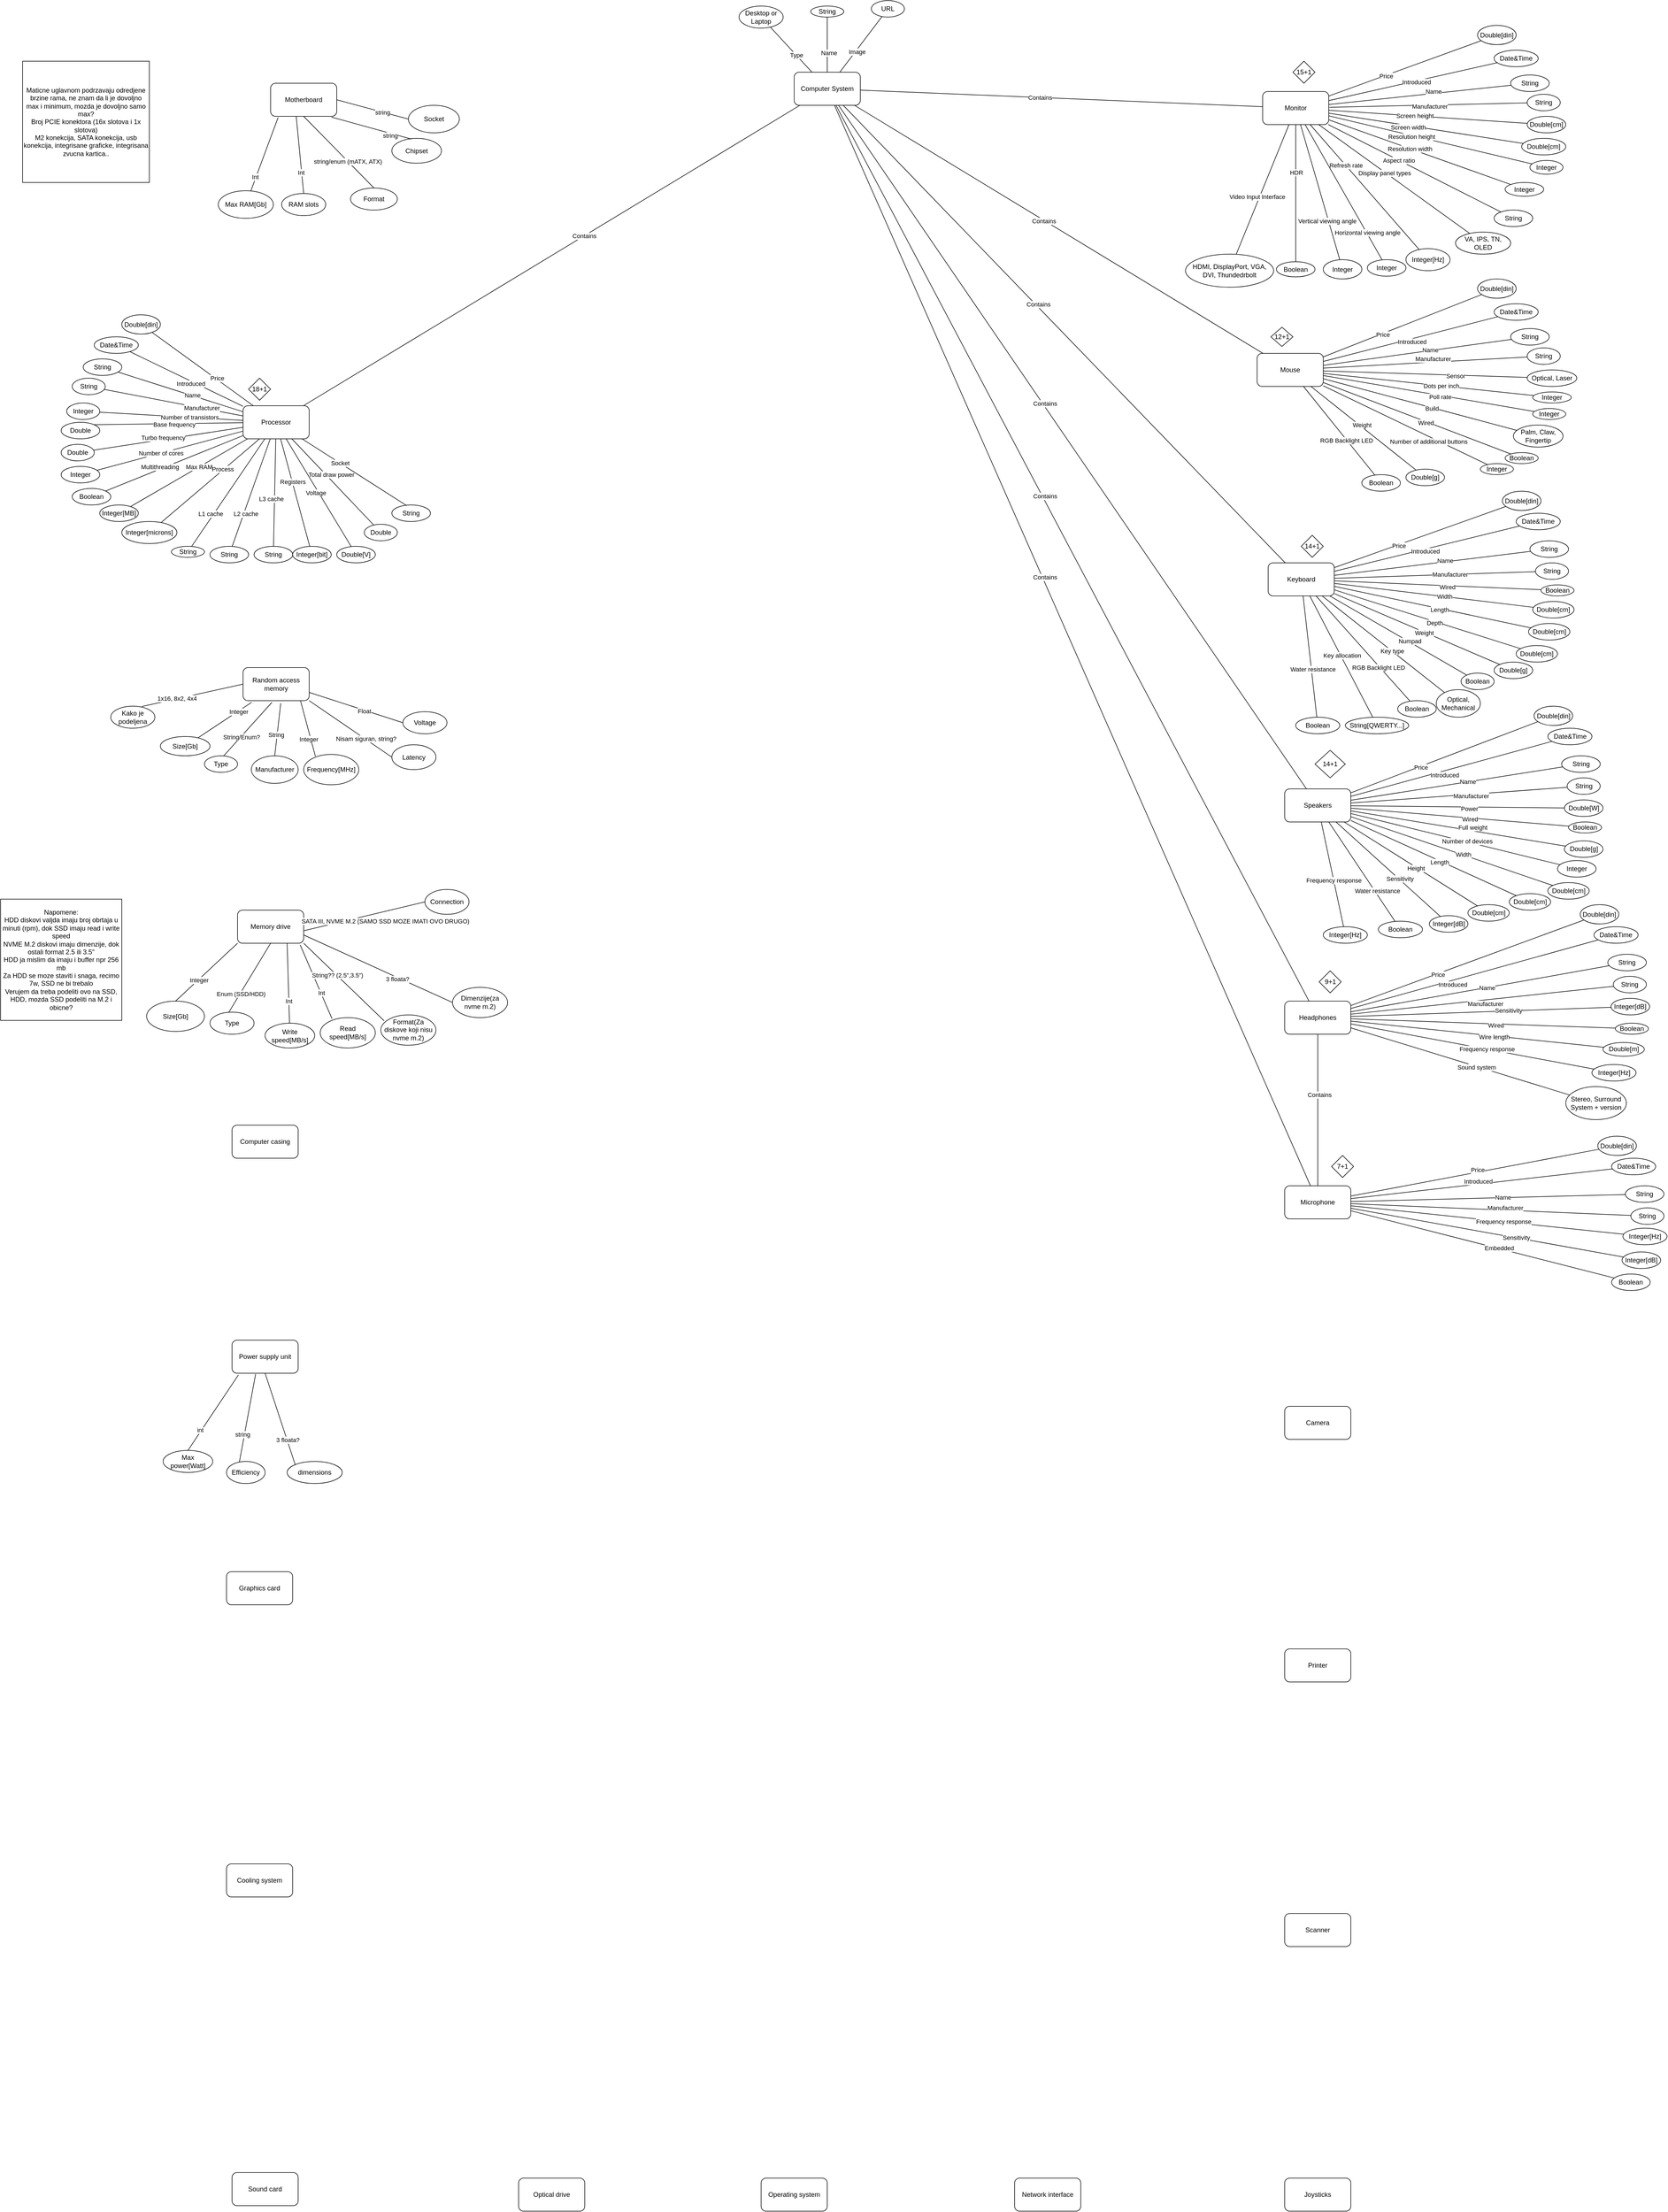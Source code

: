 <mxfile version="16.4.5" type="device"><diagram id="R2lEEEUBdFMjLlhIrx00" name="Page-1"><mxGraphModel dx="1550" dy="867" grid="1" gridSize="10" guides="1" tooltips="1" connect="1" arrows="1" fold="1" page="1" pageScale="1" pageWidth="3300" pageHeight="4681" math="0" shadow="0" extFonts="Permanent Marker^https://fonts.googleapis.com/css?family=Permanent+Marker"><root><mxCell id="0"/><mxCell id="1" parent="0"/><mxCell id="E2tc1o8e8iRVU0lAAwIQ-1" value="Computer System" style="rounded=1;whiteSpace=wrap;html=1;" parent="1" vertex="1"><mxGeometry x="1520" y="140" width="120" height="60" as="geometry"/></mxCell><mxCell id="E2tc1o8e8iRVU0lAAwIQ-3" value="Monitor" style="rounded=1;whiteSpace=wrap;html=1;" parent="1" vertex="1"><mxGeometry x="2370" y="175" width="120" height="60" as="geometry"/></mxCell><mxCell id="E2tc1o8e8iRVU0lAAwIQ-4" value="Keyboard" style="rounded=1;whiteSpace=wrap;html=1;" parent="1" vertex="1"><mxGeometry x="2380" y="1030" width="120" height="60" as="geometry"/></mxCell><mxCell id="E2tc1o8e8iRVU0lAAwIQ-5" value="Mouse" style="rounded=1;whiteSpace=wrap;html=1;" parent="1" vertex="1"><mxGeometry x="2360" y="650" width="120" height="60" as="geometry"/></mxCell><mxCell id="E2tc1o8e8iRVU0lAAwIQ-6" value="Printer" style="rounded=1;whiteSpace=wrap;html=1;" parent="1" vertex="1"><mxGeometry x="2410" y="3000" width="120" height="60" as="geometry"/></mxCell><mxCell id="E2tc1o8e8iRVU0lAAwIQ-7" value="Scanner" style="rounded=1;whiteSpace=wrap;html=1;" parent="1" vertex="1"><mxGeometry x="2410" y="3480" width="120" height="60" as="geometry"/></mxCell><mxCell id="E2tc1o8e8iRVU0lAAwIQ-8" value="Camera" style="rounded=1;whiteSpace=wrap;html=1;" parent="1" vertex="1"><mxGeometry x="2410" y="2560" width="120" height="60" as="geometry"/></mxCell><mxCell id="E2tc1o8e8iRVU0lAAwIQ-9" value="Speakers" style="rounded=1;whiteSpace=wrap;html=1;" parent="1" vertex="1"><mxGeometry x="2410" y="1440" width="120" height="60" as="geometry"/></mxCell><mxCell id="E2tc1o8e8iRVU0lAAwIQ-10" value="Headphones" style="rounded=1;whiteSpace=wrap;html=1;" parent="1" vertex="1"><mxGeometry x="2410" y="1825.05" width="120" height="60" as="geometry"/></mxCell><mxCell id="E2tc1o8e8iRVU0lAAwIQ-11" value="Joysticks" style="rounded=1;whiteSpace=wrap;html=1;" parent="1" vertex="1"><mxGeometry x="2410" y="3960" width="120" height="60" as="geometry"/></mxCell><mxCell id="E2tc1o8e8iRVU0lAAwIQ-13" value="Operating system" style="rounded=1;whiteSpace=wrap;html=1;" parent="1" vertex="1"><mxGeometry x="1460" y="3960" width="120" height="60" as="geometry"/></mxCell><mxCell id="E2tc1o8e8iRVU0lAAwIQ-14" value="Computer casing" style="rounded=1;whiteSpace=wrap;html=1;" parent="1" vertex="1"><mxGeometry x="500" y="2050" width="120" height="60" as="geometry"/></mxCell><mxCell id="E2tc1o8e8iRVU0lAAwIQ-15" value="Motherboard" style="rounded=1;whiteSpace=wrap;html=1;" parent="1" vertex="1"><mxGeometry x="570" y="160" width="120" height="60" as="geometry"/></mxCell><mxCell id="E2tc1o8e8iRVU0lAAwIQ-16" value="Power supply unit" style="rounded=1;whiteSpace=wrap;html=1;" parent="1" vertex="1"><mxGeometry x="500" y="2440" width="120" height="60" as="geometry"/></mxCell><mxCell id="E2tc1o8e8iRVU0lAAwIQ-17" value="Random access memory" style="rounded=1;whiteSpace=wrap;html=1;" parent="1" vertex="1"><mxGeometry x="520" y="1220" width="120" height="60" as="geometry"/></mxCell><mxCell id="E2tc1o8e8iRVU0lAAwIQ-19" value="Graphics card" style="rounded=1;whiteSpace=wrap;html=1;" parent="1" vertex="1"><mxGeometry x="490" y="2860" width="120" height="60" as="geometry"/></mxCell><mxCell id="E2tc1o8e8iRVU0lAAwIQ-20" value="Sound card" style="rounded=1;whiteSpace=wrap;html=1;" parent="1" vertex="1"><mxGeometry x="500" y="3950" width="120" height="60" as="geometry"/></mxCell><mxCell id="E2tc1o8e8iRVU0lAAwIQ-21" value="Cooling system" style="rounded=1;whiteSpace=wrap;html=1;" parent="1" vertex="1"><mxGeometry x="490" y="3390" width="120" height="60" as="geometry"/></mxCell><mxCell id="E2tc1o8e8iRVU0lAAwIQ-22" value="Processor" style="rounded=1;whiteSpace=wrap;html=1;" parent="1" vertex="1"><mxGeometry x="520" y="745" width="120" height="60" as="geometry"/></mxCell><mxCell id="E2tc1o8e8iRVU0lAAwIQ-23" value="Memory drive" style="rounded=1;whiteSpace=wrap;html=1;" parent="1" vertex="1"><mxGeometry x="510" y="1660" width="120" height="60" as="geometry"/></mxCell><mxCell id="E2tc1o8e8iRVU0lAAwIQ-24" value="Optical drive" style="rounded=1;whiteSpace=wrap;html=1;" parent="1" vertex="1"><mxGeometry x="1020" y="3960" width="120" height="60" as="geometry"/></mxCell><mxCell id="E2tc1o8e8iRVU0lAAwIQ-25" value="Network interface" style="rounded=1;whiteSpace=wrap;html=1;" parent="1" vertex="1"><mxGeometry x="1920" y="3960" width="120" height="60" as="geometry"/></mxCell><mxCell id="E2tc1o8e8iRVU0lAAwIQ-29" value="Double" style="ellipse;whiteSpace=wrap;html=1;" parent="1" vertex="1"><mxGeometry x="190" y="775" width="70" height="30" as="geometry"/></mxCell><mxCell id="E2tc1o8e8iRVU0lAAwIQ-30" value="Double" style="ellipse;whiteSpace=wrap;html=1;" parent="1" vertex="1"><mxGeometry x="190" y="815" width="60" height="30" as="geometry"/></mxCell><mxCell id="E2tc1o8e8iRVU0lAAwIQ-31" value="String" style="ellipse;whiteSpace=wrap;html=1;" parent="1" vertex="1"><mxGeometry x="230" y="660" width="70" height="30" as="geometry"/></mxCell><mxCell id="E2tc1o8e8iRVU0lAAwIQ-32" value="Double" style="ellipse;whiteSpace=wrap;html=1;" parent="1" vertex="1"><mxGeometry x="740" y="960" width="60" height="30" as="geometry"/></mxCell><mxCell id="E2tc1o8e8iRVU0lAAwIQ-33" value="Integer" style="ellipse;whiteSpace=wrap;html=1;" parent="1" vertex="1"><mxGeometry x="190" y="855" width="70" height="30" as="geometry"/></mxCell><mxCell id="E2tc1o8e8iRVU0lAAwIQ-34" value="String" style="ellipse;whiteSpace=wrap;html=1;" parent="1" vertex="1"><mxGeometry x="790" y="925" width="70" height="30" as="geometry"/></mxCell><mxCell id="E2tc1o8e8iRVU0lAAwIQ-35" value="Boolean" style="ellipse;whiteSpace=wrap;html=1;" parent="1" vertex="1"><mxGeometry x="210" y="895" width="70" height="30" as="geometry"/></mxCell><mxCell id="E2tc1o8e8iRVU0lAAwIQ-36" value="String" style="ellipse;whiteSpace=wrap;html=1;" parent="1" vertex="1"><mxGeometry x="390" y="1000" width="60" height="20" as="geometry"/></mxCell><mxCell id="E2tc1o8e8iRVU0lAAwIQ-37" value="String" style="ellipse;whiteSpace=wrap;html=1;" parent="1" vertex="1"><mxGeometry x="460" y="1000" width="70" height="30" as="geometry"/></mxCell><mxCell id="E2tc1o8e8iRVU0lAAwIQ-38" value="String" style="ellipse;whiteSpace=wrap;html=1;" parent="1" vertex="1"><mxGeometry x="540" y="1000" width="70" height="30" as="geometry"/></mxCell><mxCell id="E2tc1o8e8iRVU0lAAwIQ-39" value="String" style="ellipse;whiteSpace=wrap;html=1;" parent="1" vertex="1"><mxGeometry x="210" y="695" width="60" height="30" as="geometry"/></mxCell><mxCell id="E2tc1o8e8iRVU0lAAwIQ-40" value="Date&amp;amp;Time" style="ellipse;whiteSpace=wrap;html=1;" parent="1" vertex="1"><mxGeometry x="250" y="620" width="80" height="30" as="geometry"/></mxCell><mxCell id="E2tc1o8e8iRVU0lAAwIQ-41" value="Integer[MB]" style="ellipse;whiteSpace=wrap;html=1;" parent="1" vertex="1"><mxGeometry x="260" y="925" width="70" height="30" as="geometry"/></mxCell><mxCell id="E2tc1o8e8iRVU0lAAwIQ-42" value="Integer[microns]" style="ellipse;whiteSpace=wrap;html=1;" parent="1" vertex="1"><mxGeometry x="300" y="955" width="100" height="40" as="geometry"/></mxCell><mxCell id="E2tc1o8e8iRVU0lAAwIQ-43" value="Double[V]" style="ellipse;whiteSpace=wrap;html=1;" parent="1" vertex="1"><mxGeometry x="690" y="1000" width="70" height="30" as="geometry"/></mxCell><mxCell id="E2tc1o8e8iRVU0lAAwIQ-44" value="Integer[bit]" style="ellipse;whiteSpace=wrap;html=1;" parent="1" vertex="1"><mxGeometry x="610" y="1000" width="70" height="30" as="geometry"/></mxCell><mxCell id="E2tc1o8e8iRVU0lAAwIQ-45" value="Integer" style="ellipse;whiteSpace=wrap;html=1;" parent="1" vertex="1"><mxGeometry x="200" y="740" width="60" height="30" as="geometry"/></mxCell><mxCell id="zoQYZo7dL5Sle-P13cgz-1" value="" style="endArrow=none;html=1;rounded=0;exitX=1;exitY=0;exitDx=0;exitDy=0;" parent="1" source="E2tc1o8e8iRVU0lAAwIQ-29" target="E2tc1o8e8iRVU0lAAwIQ-22" edge="1"><mxGeometry width="50" height="50" relative="1" as="geometry"><mxPoint x="740" y="725" as="sourcePoint"/><mxPoint x="790" y="675" as="targetPoint"/></mxGeometry></mxCell><mxCell id="zoQYZo7dL5Sle-P13cgz-4" value="Base frequency" style="edgeLabel;html=1;align=center;verticalAlign=middle;resizable=0;points=[];" parent="zoQYZo7dL5Sle-P13cgz-1" vertex="1" connectable="0"><mxGeometry x="0.257" y="-2" relative="1" as="geometry"><mxPoint x="-25" as="offset"/></mxGeometry></mxCell><mxCell id="zoQYZo7dL5Sle-P13cgz-5" value="" style="endArrow=none;html=1;rounded=0;" parent="1" source="E2tc1o8e8iRVU0lAAwIQ-30" target="E2tc1o8e8iRVU0lAAwIQ-22" edge="1"><mxGeometry width="50" height="50" relative="1" as="geometry"><mxPoint x="740" y="725" as="sourcePoint"/><mxPoint x="790" y="675" as="targetPoint"/></mxGeometry></mxCell><mxCell id="zoQYZo7dL5Sle-P13cgz-6" value="Turbo frequency" style="edgeLabel;html=1;align=center;verticalAlign=middle;resizable=0;points=[];" parent="zoQYZo7dL5Sle-P13cgz-5" vertex="1" connectable="0"><mxGeometry x="0.374" y="-2" relative="1" as="geometry"><mxPoint x="-61" y="4" as="offset"/></mxGeometry></mxCell><mxCell id="zoQYZo7dL5Sle-P13cgz-7" value="" style="endArrow=none;html=1;rounded=0;" parent="1" source="E2tc1o8e8iRVU0lAAwIQ-35" target="E2tc1o8e8iRVU0lAAwIQ-22" edge="1"><mxGeometry width="50" height="50" relative="1" as="geometry"><mxPoint x="740" y="725" as="sourcePoint"/><mxPoint x="790" y="675" as="targetPoint"/></mxGeometry></mxCell><mxCell id="zoQYZo7dL5Sle-P13cgz-8" value="Multithreading" style="edgeLabel;html=1;align=center;verticalAlign=middle;resizable=0;points=[];" parent="zoQYZo7dL5Sle-P13cgz-7" vertex="1" connectable="0"><mxGeometry x="0.283" y="1" relative="1" as="geometry"><mxPoint x="-61" y="21" as="offset"/></mxGeometry></mxCell><mxCell id="zoQYZo7dL5Sle-P13cgz-9" value="" style="endArrow=none;html=1;rounded=0;" parent="1" source="E2tc1o8e8iRVU0lAAwIQ-40" target="E2tc1o8e8iRVU0lAAwIQ-22" edge="1"><mxGeometry width="50" height="50" relative="1" as="geometry"><mxPoint x="740" y="1025" as="sourcePoint"/><mxPoint x="790" y="975" as="targetPoint"/></mxGeometry></mxCell><mxCell id="zoQYZo7dL5Sle-P13cgz-10" value="Introduced" style="edgeLabel;html=1;align=center;verticalAlign=middle;resizable=0;points=[];" parent="zoQYZo7dL5Sle-P13cgz-9" vertex="1" connectable="0"><mxGeometry x="0.653" y="1" relative="1" as="geometry"><mxPoint x="-60" y="-23" as="offset"/></mxGeometry></mxCell><mxCell id="zoQYZo7dL5Sle-P13cgz-11" value="" style="endArrow=none;html=1;rounded=0;" parent="1" source="E2tc1o8e8iRVU0lAAwIQ-33" target="E2tc1o8e8iRVU0lAAwIQ-22" edge="1"><mxGeometry width="50" height="50" relative="1" as="geometry"><mxPoint x="740" y="1025" as="sourcePoint"/><mxPoint x="790" y="975" as="targetPoint"/></mxGeometry></mxCell><mxCell id="zoQYZo7dL5Sle-P13cgz-12" value="Number of cores" style="edgeLabel;html=1;align=center;verticalAlign=middle;resizable=0;points=[];" parent="zoQYZo7dL5Sle-P13cgz-11" vertex="1" connectable="0"><mxGeometry x="0.404" y="3" relative="1" as="geometry"><mxPoint x="-70" y="21" as="offset"/></mxGeometry></mxCell><mxCell id="zoQYZo7dL5Sle-P13cgz-13" value="" style="endArrow=none;html=1;rounded=0;" parent="1" source="E2tc1o8e8iRVU0lAAwIQ-31" target="E2tc1o8e8iRVU0lAAwIQ-22" edge="1"><mxGeometry width="50" height="50" relative="1" as="geometry"><mxPoint x="740" y="1025" as="sourcePoint"/><mxPoint x="790" y="975" as="targetPoint"/></mxGeometry></mxCell><mxCell id="zoQYZo7dL5Sle-P13cgz-17" value="Name" style="edgeLabel;html=1;align=center;verticalAlign=middle;resizable=0;points=[];" parent="zoQYZo7dL5Sle-P13cgz-13" vertex="1" connectable="0"><mxGeometry x="0.179" y="1" relative="1" as="geometry"><mxPoint as="offset"/></mxGeometry></mxCell><mxCell id="zoQYZo7dL5Sle-P13cgz-14" value="" style="endArrow=none;html=1;rounded=0;" parent="1" source="E2tc1o8e8iRVU0lAAwIQ-39" target="E2tc1o8e8iRVU0lAAwIQ-22" edge="1"><mxGeometry width="50" height="50" relative="1" as="geometry"><mxPoint x="740" y="1025" as="sourcePoint"/><mxPoint x="790" y="975" as="targetPoint"/></mxGeometry></mxCell><mxCell id="zoQYZo7dL5Sle-P13cgz-18" value="Manufacturer" style="edgeLabel;html=1;align=center;verticalAlign=middle;resizable=0;points=[];" parent="zoQYZo7dL5Sle-P13cgz-14" vertex="1" connectable="0"><mxGeometry x="0.399" relative="1" as="geometry"><mxPoint as="offset"/></mxGeometry></mxCell><mxCell id="zoQYZo7dL5Sle-P13cgz-15" value="" style="endArrow=none;html=1;rounded=0;" parent="1" source="E2tc1o8e8iRVU0lAAwIQ-32" target="E2tc1o8e8iRVU0lAAwIQ-22" edge="1"><mxGeometry width="50" height="50" relative="1" as="geometry"><mxPoint x="740" y="1025" as="sourcePoint"/><mxPoint x="790" y="975" as="targetPoint"/></mxGeometry></mxCell><mxCell id="zoQYZo7dL5Sle-P13cgz-21" value="Total draw power" style="edgeLabel;html=1;align=center;verticalAlign=middle;resizable=0;points=[];" parent="zoQYZo7dL5Sle-P13cgz-15" vertex="1" connectable="0"><mxGeometry x="0.374" y="1" relative="1" as="geometry"><mxPoint x="26" y="15" as="offset"/></mxGeometry></mxCell><mxCell id="zoQYZo7dL5Sle-P13cgz-16" value="" style="endArrow=none;html=1;rounded=0;exitX=0.383;exitY=0.038;exitDx=0;exitDy=0;exitPerimeter=0;" parent="1" source="E2tc1o8e8iRVU0lAAwIQ-34" target="E2tc1o8e8iRVU0lAAwIQ-22" edge="1"><mxGeometry width="50" height="50" relative="1" as="geometry"><mxPoint x="790" y="1155" as="sourcePoint"/><mxPoint x="790" y="975" as="targetPoint"/></mxGeometry></mxCell><mxCell id="zoQYZo7dL5Sle-P13cgz-22" value="Socket" style="edgeLabel;html=1;align=center;verticalAlign=middle;resizable=0;points=[];" parent="zoQYZo7dL5Sle-P13cgz-16" vertex="1" connectable="0"><mxGeometry x="0.28" relative="1" as="geometry"><mxPoint as="offset"/></mxGeometry></mxCell><mxCell id="zoQYZo7dL5Sle-P13cgz-19" value="" style="endArrow=none;html=1;rounded=0;" parent="1" source="E2tc1o8e8iRVU0lAAwIQ-45" target="E2tc1o8e8iRVU0lAAwIQ-22" edge="1"><mxGeometry width="50" height="50" relative="1" as="geometry"><mxPoint x="740" y="1025" as="sourcePoint"/><mxPoint x="790" y="975" as="targetPoint"/></mxGeometry></mxCell><mxCell id="zoQYZo7dL5Sle-P13cgz-20" value="Number of transistors" style="edgeLabel;html=1;align=center;verticalAlign=middle;resizable=0;points=[];" parent="zoQYZo7dL5Sle-P13cgz-19" vertex="1" connectable="0"><mxGeometry x="0.253" y="-1" relative="1" as="geometry"><mxPoint y="-1" as="offset"/></mxGeometry></mxCell><mxCell id="zoQYZo7dL5Sle-P13cgz-23" value="" style="endArrow=none;html=1;rounded=0;" parent="1" source="E2tc1o8e8iRVU0lAAwIQ-22" target="E2tc1o8e8iRVU0lAAwIQ-41" edge="1"><mxGeometry width="50" height="50" relative="1" as="geometry"><mxPoint x="740" y="1025" as="sourcePoint"/><mxPoint x="790" y="975" as="targetPoint"/></mxGeometry></mxCell><mxCell id="zoQYZo7dL5Sle-P13cgz-24" value="Max RAM" style="edgeLabel;html=1;align=center;verticalAlign=middle;resizable=0;points=[];" parent="zoQYZo7dL5Sle-P13cgz-23" vertex="1" connectable="0"><mxGeometry x="-0.227" y="2" relative="1" as="geometry"><mxPoint x="-7" y="1" as="offset"/></mxGeometry></mxCell><mxCell id="zoQYZo7dL5Sle-P13cgz-25" value="" style="endArrow=none;html=1;rounded=0;" parent="1" source="E2tc1o8e8iRVU0lAAwIQ-36" target="E2tc1o8e8iRVU0lAAwIQ-22" edge="1"><mxGeometry width="50" height="50" relative="1" as="geometry"><mxPoint x="740" y="1025" as="sourcePoint"/><mxPoint x="790" y="975" as="targetPoint"/></mxGeometry></mxCell><mxCell id="zoQYZo7dL5Sle-P13cgz-28" value="L1 cache" style="edgeLabel;html=1;align=center;verticalAlign=middle;resizable=0;points=[];" parent="zoQYZo7dL5Sle-P13cgz-25" vertex="1" connectable="0"><mxGeometry x="0.356" y="-2" relative="1" as="geometry"><mxPoint x="-58" y="72" as="offset"/></mxGeometry></mxCell><mxCell id="zoQYZo7dL5Sle-P13cgz-26" value="" style="endArrow=none;html=1;rounded=0;" parent="1" source="E2tc1o8e8iRVU0lAAwIQ-37" target="E2tc1o8e8iRVU0lAAwIQ-22" edge="1"><mxGeometry width="50" height="50" relative="1" as="geometry"><mxPoint x="740" y="1025" as="sourcePoint"/><mxPoint x="790" y="975" as="targetPoint"/></mxGeometry></mxCell><mxCell id="zoQYZo7dL5Sle-P13cgz-29" value="L2 cache" style="edgeLabel;html=1;align=center;verticalAlign=middle;resizable=0;points=[];" parent="zoQYZo7dL5Sle-P13cgz-26" vertex="1" connectable="0"><mxGeometry x="0.235" y="1" relative="1" as="geometry"><mxPoint x="-17" y="62" as="offset"/></mxGeometry></mxCell><mxCell id="zoQYZo7dL5Sle-P13cgz-27" value="" style="endArrow=none;html=1;rounded=0;" parent="1" source="E2tc1o8e8iRVU0lAAwIQ-38" target="E2tc1o8e8iRVU0lAAwIQ-22" edge="1"><mxGeometry width="50" height="50" relative="1" as="geometry"><mxPoint x="740" y="1025" as="sourcePoint"/><mxPoint x="790" y="975" as="targetPoint"/></mxGeometry></mxCell><mxCell id="zoQYZo7dL5Sle-P13cgz-30" value="L3 cache" style="edgeLabel;html=1;align=center;verticalAlign=middle;resizable=0;points=[];" parent="zoQYZo7dL5Sle-P13cgz-27" vertex="1" connectable="0"><mxGeometry x="0.205" y="2" relative="1" as="geometry"><mxPoint x="-5" y="31" as="offset"/></mxGeometry></mxCell><mxCell id="zoQYZo7dL5Sle-P13cgz-34" value="" style="endArrow=none;html=1;rounded=0;entryX=0.25;entryY=1;entryDx=0;entryDy=0;" parent="1" source="E2tc1o8e8iRVU0lAAwIQ-42" target="E2tc1o8e8iRVU0lAAwIQ-22" edge="1"><mxGeometry width="50" height="50" relative="1" as="geometry"><mxPoint x="740" y="1025" as="sourcePoint"/><mxPoint x="790" y="975" as="targetPoint"/></mxGeometry></mxCell><mxCell id="zoQYZo7dL5Sle-P13cgz-35" value="Process" style="edgeLabel;html=1;align=center;verticalAlign=middle;resizable=0;points=[];" parent="zoQYZo7dL5Sle-P13cgz-34" vertex="1" connectable="0"><mxGeometry x="0.263" y="2" relative="1" as="geometry"><mxPoint as="offset"/></mxGeometry></mxCell><mxCell id="zoQYZo7dL5Sle-P13cgz-36" value="" style="endArrow=none;html=1;rounded=0;" parent="1" source="E2tc1o8e8iRVU0lAAwIQ-44" target="E2tc1o8e8iRVU0lAAwIQ-22" edge="1"><mxGeometry width="50" height="50" relative="1" as="geometry"><mxPoint x="740" y="1025" as="sourcePoint"/><mxPoint x="790" y="975" as="targetPoint"/></mxGeometry></mxCell><mxCell id="zoQYZo7dL5Sle-P13cgz-37" value="Registers" style="edgeLabel;html=1;align=center;verticalAlign=middle;resizable=0;points=[];" parent="zoQYZo7dL5Sle-P13cgz-36" vertex="1" connectable="0"><mxGeometry x="0.202" y="-1" relative="1" as="geometry"><mxPoint as="offset"/></mxGeometry></mxCell><mxCell id="zoQYZo7dL5Sle-P13cgz-38" value="" style="endArrow=none;html=1;rounded=0;" parent="1" source="E2tc1o8e8iRVU0lAAwIQ-43" target="E2tc1o8e8iRVU0lAAwIQ-22" edge="1"><mxGeometry width="50" height="50" relative="1" as="geometry"><mxPoint x="740" y="1025" as="sourcePoint"/><mxPoint x="790" y="975" as="targetPoint"/></mxGeometry></mxCell><mxCell id="zoQYZo7dL5Sle-P13cgz-39" value="Voltage" style="edgeLabel;html=1;align=center;verticalAlign=middle;resizable=0;points=[];" parent="zoQYZo7dL5Sle-P13cgz-38" vertex="1" connectable="0"><mxGeometry x="0.216" relative="1" as="geometry"><mxPoint x="7" y="21" as="offset"/></mxGeometry></mxCell><mxCell id="zoQYZo7dL5Sle-P13cgz-40" style="edgeStyle=orthogonalEdgeStyle;rounded=0;orthogonalLoop=1;jettySize=auto;html=1;exitX=0.5;exitY=1;exitDx=0;exitDy=0;" parent="1" source="E2tc1o8e8iRVU0lAAwIQ-43" target="E2tc1o8e8iRVU0lAAwIQ-43" edge="1"><mxGeometry relative="1" as="geometry"/></mxCell><mxCell id="zoQYZo7dL5Sle-P13cgz-42" value="18+1" style="rhombus;whiteSpace=wrap;html=1;" parent="1" vertex="1"><mxGeometry x="530" y="695" width="40" height="40" as="geometry"/></mxCell><mxCell id="zoQYZo7dL5Sle-P13cgz-43" value="Desktop or Laptop" style="ellipse;whiteSpace=wrap;html=1;" parent="1" vertex="1"><mxGeometry x="1420" y="20" width="80" height="40" as="geometry"/></mxCell><mxCell id="zoQYZo7dL5Sle-P13cgz-44" value="" style="endArrow=none;html=1;rounded=0;" parent="1" source="E2tc1o8e8iRVU0lAAwIQ-1" target="zoQYZo7dL5Sle-P13cgz-43" edge="1"><mxGeometry width="50" height="50" relative="1" as="geometry"><mxPoint x="1570" y="230" as="sourcePoint"/><mxPoint x="1620" y="180" as="targetPoint"/></mxGeometry></mxCell><mxCell id="zoQYZo7dL5Sle-P13cgz-49" value="Type" style="edgeLabel;html=1;align=center;verticalAlign=middle;resizable=0;points=[];" parent="zoQYZo7dL5Sle-P13cgz-44" vertex="1" connectable="0"><mxGeometry x="-0.244" relative="1" as="geometry"><mxPoint as="offset"/></mxGeometry></mxCell><mxCell id="zoQYZo7dL5Sle-P13cgz-45" value="Double[din]" style="ellipse;whiteSpace=wrap;html=1;" parent="1" vertex="1"><mxGeometry x="300" y="580" width="70" height="35" as="geometry"/></mxCell><mxCell id="zoQYZo7dL5Sle-P13cgz-46" value="" style="endArrow=none;html=1;rounded=0;" parent="1" source="E2tc1o8e8iRVU0lAAwIQ-22" target="zoQYZo7dL5Sle-P13cgz-45" edge="1"><mxGeometry width="50" height="50" relative="1" as="geometry"><mxPoint x="800" y="935" as="sourcePoint"/><mxPoint x="850" y="885" as="targetPoint"/></mxGeometry></mxCell><mxCell id="zoQYZo7dL5Sle-P13cgz-47" value="Price" style="edgeLabel;html=1;align=center;verticalAlign=middle;resizable=0;points=[];" parent="zoQYZo7dL5Sle-P13cgz-46" vertex="1" connectable="0"><mxGeometry x="-0.262" y="-1" relative="1" as="geometry"><mxPoint x="1" as="offset"/></mxGeometry></mxCell><mxCell id="zoQYZo7dL5Sle-P13cgz-50" value="String" style="ellipse;whiteSpace=wrap;html=1;" parent="1" vertex="1"><mxGeometry x="1550" y="20" width="60" height="20" as="geometry"/></mxCell><mxCell id="zoQYZo7dL5Sle-P13cgz-51" value="" style="endArrow=none;html=1;rounded=0;" parent="1" source="E2tc1o8e8iRVU0lAAwIQ-1" target="zoQYZo7dL5Sle-P13cgz-50" edge="1"><mxGeometry width="50" height="50" relative="1" as="geometry"><mxPoint x="1490" y="150" as="sourcePoint"/><mxPoint x="1540" y="100" as="targetPoint"/></mxGeometry></mxCell><mxCell id="zoQYZo7dL5Sle-P13cgz-52" value="Name" style="edgeLabel;html=1;align=center;verticalAlign=middle;resizable=0;points=[];" parent="zoQYZo7dL5Sle-P13cgz-51" vertex="1" connectable="0"><mxGeometry x="-0.303" y="-3" relative="1" as="geometry"><mxPoint as="offset"/></mxGeometry></mxCell><mxCell id="zoQYZo7dL5Sle-P13cgz-53" value="URL" style="ellipse;whiteSpace=wrap;html=1;" parent="1" vertex="1"><mxGeometry x="1660" y="10" width="60" height="30" as="geometry"/></mxCell><mxCell id="zoQYZo7dL5Sle-P13cgz-54" value="" style="endArrow=none;html=1;rounded=0;" parent="1" source="E2tc1o8e8iRVU0lAAwIQ-1" target="zoQYZo7dL5Sle-P13cgz-53" edge="1"><mxGeometry width="50" height="50" relative="1" as="geometry"><mxPoint x="1490" y="150" as="sourcePoint"/><mxPoint x="1540" y="100" as="targetPoint"/></mxGeometry></mxCell><mxCell id="zoQYZo7dL5Sle-P13cgz-55" value="Image" style="edgeLabel;html=1;align=center;verticalAlign=middle;resizable=0;points=[];" parent="zoQYZo7dL5Sle-P13cgz-54" vertex="1" connectable="0"><mxGeometry x="-0.241" y="-2" relative="1" as="geometry"><mxPoint as="offset"/></mxGeometry></mxCell><mxCell id="zoQYZo7dL5Sle-P13cgz-56" value="" style="endArrow=none;html=1;rounded=0;" parent="1" source="E2tc1o8e8iRVU0lAAwIQ-22" target="E2tc1o8e8iRVU0lAAwIQ-1" edge="1"><mxGeometry width="50" height="50" relative="1" as="geometry"><mxPoint x="860" y="500" as="sourcePoint"/><mxPoint x="910" y="450" as="targetPoint"/></mxGeometry></mxCell><mxCell id="zoQYZo7dL5Sle-P13cgz-57" value="Contains" style="edgeLabel;html=1;align=center;verticalAlign=middle;resizable=0;points=[];" parent="zoQYZo7dL5Sle-P13cgz-56" vertex="1" connectable="0"><mxGeometry x="0.124" y="-5" relative="1" as="geometry"><mxPoint y="-6" as="offset"/></mxGeometry></mxCell><mxCell id="zoQYZo7dL5Sle-P13cgz-58" value="String" style="ellipse;whiteSpace=wrap;html=1;" parent="1" vertex="1"><mxGeometry x="2820" y="145" width="70" height="30" as="geometry"/></mxCell><mxCell id="zoQYZo7dL5Sle-P13cgz-59" value="String" style="ellipse;whiteSpace=wrap;html=1;" parent="1" vertex="1"><mxGeometry x="2850" y="180" width="60" height="30" as="geometry"/></mxCell><mxCell id="zoQYZo7dL5Sle-P13cgz-60" value="Date&amp;amp;Time" style="ellipse;whiteSpace=wrap;html=1;" parent="1" vertex="1"><mxGeometry x="2790" y="100" width="80" height="30" as="geometry"/></mxCell><mxCell id="zoQYZo7dL5Sle-P13cgz-61" value="" style="endArrow=none;html=1;rounded=0;" parent="1" source="zoQYZo7dL5Sle-P13cgz-60" target="E2tc1o8e8iRVU0lAAwIQ-3" edge="1"><mxGeometry width="50" height="50" relative="1" as="geometry"><mxPoint x="3070.02" y="485" as="sourcePoint"/><mxPoint x="2850.02" y="206.034" as="targetPoint"/></mxGeometry></mxCell><mxCell id="zoQYZo7dL5Sle-P13cgz-62" value="Introduced" style="edgeLabel;html=1;align=center;verticalAlign=middle;resizable=0;points=[];" parent="zoQYZo7dL5Sle-P13cgz-61" vertex="1" connectable="0"><mxGeometry x="0.653" y="1" relative="1" as="geometry"><mxPoint x="106" y="-23" as="offset"/></mxGeometry></mxCell><mxCell id="zoQYZo7dL5Sle-P13cgz-63" value="" style="endArrow=none;html=1;rounded=0;" parent="1" source="zoQYZo7dL5Sle-P13cgz-58" target="E2tc1o8e8iRVU0lAAwIQ-3" edge="1"><mxGeometry width="50" height="50" relative="1" as="geometry"><mxPoint x="3070.02" y="485" as="sourcePoint"/><mxPoint x="2850.02" y="215.952" as="targetPoint"/></mxGeometry></mxCell><mxCell id="zoQYZo7dL5Sle-P13cgz-64" value="Name" style="edgeLabel;html=1;align=center;verticalAlign=middle;resizable=0;points=[];" parent="zoQYZo7dL5Sle-P13cgz-63" vertex="1" connectable="0"><mxGeometry x="0.179" y="1" relative="1" as="geometry"><mxPoint x="54" y="-10" as="offset"/></mxGeometry></mxCell><mxCell id="zoQYZo7dL5Sle-P13cgz-65" value="" style="endArrow=none;html=1;rounded=0;" parent="1" source="zoQYZo7dL5Sle-P13cgz-59" target="E2tc1o8e8iRVU0lAAwIQ-3" edge="1"><mxGeometry width="50" height="50" relative="1" as="geometry"><mxPoint x="3070.02" y="485" as="sourcePoint"/><mxPoint x="2850.02" y="223.529" as="targetPoint"/></mxGeometry></mxCell><mxCell id="zoQYZo7dL5Sle-P13cgz-66" value="Manufacturer" style="edgeLabel;html=1;align=center;verticalAlign=middle;resizable=0;points=[];" parent="zoQYZo7dL5Sle-P13cgz-65" vertex="1" connectable="0"><mxGeometry x="0.399" relative="1" as="geometry"><mxPoint x="75" as="offset"/></mxGeometry></mxCell><mxCell id="zoQYZo7dL5Sle-P13cgz-67" value="Double[din]" style="ellipse;whiteSpace=wrap;html=1;" parent="1" vertex="1"><mxGeometry x="2760" y="55" width="70" height="35" as="geometry"/></mxCell><mxCell id="zoQYZo7dL5Sle-P13cgz-68" value="" style="endArrow=none;html=1;rounded=0;" parent="1" source="E2tc1o8e8iRVU0lAAwIQ-3" target="zoQYZo7dL5Sle-P13cgz-67" edge="1"><mxGeometry width="50" height="50" relative="1" as="geometry"><mxPoint x="2870.005" y="205" as="sourcePoint"/><mxPoint x="3180.02" y="345" as="targetPoint"/></mxGeometry></mxCell><mxCell id="zoQYZo7dL5Sle-P13cgz-69" value="Price" style="edgeLabel;html=1;align=center;verticalAlign=middle;resizable=0;points=[];" parent="zoQYZo7dL5Sle-P13cgz-68" vertex="1" connectable="0"><mxGeometry x="-0.262" y="-1" relative="1" as="geometry"><mxPoint x="1" as="offset"/></mxGeometry></mxCell><mxCell id="zoQYZo7dL5Sle-P13cgz-71" value="Integer" style="ellipse;whiteSpace=wrap;html=1;" parent="1" vertex="1"><mxGeometry x="2855" y="300" width="60" height="25" as="geometry"/></mxCell><mxCell id="zoQYZo7dL5Sle-P13cgz-72" value="Double[cm]" style="ellipse;whiteSpace=wrap;html=1;" parent="1" vertex="1"><mxGeometry x="2850" y="220" width="70" height="30" as="geometry"/></mxCell><mxCell id="zoQYZo7dL5Sle-P13cgz-73" value="Double[cm]" style="ellipse;whiteSpace=wrap;html=1;" parent="1" vertex="1"><mxGeometry x="2840" y="260" width="80" height="30" as="geometry"/></mxCell><mxCell id="zoQYZo7dL5Sle-P13cgz-74" value="" style="endArrow=none;html=1;rounded=0;" parent="1" source="E2tc1o8e8iRVU0lAAwIQ-3" target="zoQYZo7dL5Sle-P13cgz-72" edge="1"><mxGeometry width="50" height="50" relative="1" as="geometry"><mxPoint x="2580" y="250" as="sourcePoint"/><mxPoint x="2630" y="200" as="targetPoint"/></mxGeometry></mxCell><mxCell id="zoQYZo7dL5Sle-P13cgz-75" value="Screen height" style="edgeLabel;html=1;align=center;verticalAlign=middle;resizable=0;points=[];" parent="zoQYZo7dL5Sle-P13cgz-74" vertex="1" connectable="0"><mxGeometry x="-0.143" relative="1" as="geometry"><mxPoint x="1" as="offset"/></mxGeometry></mxCell><mxCell id="zoQYZo7dL5Sle-P13cgz-76" value="" style="endArrow=none;html=1;rounded=0;" parent="1" source="E2tc1o8e8iRVU0lAAwIQ-3" target="zoQYZo7dL5Sle-P13cgz-73" edge="1"><mxGeometry width="50" height="50" relative="1" as="geometry"><mxPoint x="2580" y="250" as="sourcePoint"/><mxPoint x="2630" y="200" as="targetPoint"/></mxGeometry></mxCell><mxCell id="zoQYZo7dL5Sle-P13cgz-77" value="Screen width" style="edgeLabel;html=1;align=center;verticalAlign=middle;resizable=0;points=[];" parent="zoQYZo7dL5Sle-P13cgz-76" vertex="1" connectable="0"><mxGeometry x="-0.186" y="-3" relative="1" as="geometry"><mxPoint as="offset"/></mxGeometry></mxCell><mxCell id="zoQYZo7dL5Sle-P13cgz-78" value="Integer" style="ellipse;whiteSpace=wrap;html=1;" parent="1" vertex="1"><mxGeometry x="2810" y="340" width="70" height="25" as="geometry"/></mxCell><mxCell id="zoQYZo7dL5Sle-P13cgz-79" value="" style="endArrow=none;html=1;rounded=0;" parent="1" source="E2tc1o8e8iRVU0lAAwIQ-3" target="zoQYZo7dL5Sle-P13cgz-71" edge="1"><mxGeometry width="50" height="50" relative="1" as="geometry"><mxPoint x="2580" y="250" as="sourcePoint"/><mxPoint x="2630" y="200" as="targetPoint"/></mxGeometry></mxCell><mxCell id="zoQYZo7dL5Sle-P13cgz-81" value="Resolution height" style="edgeLabel;html=1;align=center;verticalAlign=middle;resizable=0;points=[];" parent="zoQYZo7dL5Sle-P13cgz-79" vertex="1" connectable="0"><mxGeometry x="-0.187" y="-2" relative="1" as="geometry"><mxPoint as="offset"/></mxGeometry></mxCell><mxCell id="zoQYZo7dL5Sle-P13cgz-80" value="" style="endArrow=none;html=1;rounded=0;" parent="1" source="E2tc1o8e8iRVU0lAAwIQ-3" target="zoQYZo7dL5Sle-P13cgz-78" edge="1"><mxGeometry width="50" height="50" relative="1" as="geometry"><mxPoint x="2580" y="250" as="sourcePoint"/><mxPoint x="2630" y="200" as="targetPoint"/></mxGeometry></mxCell><mxCell id="zoQYZo7dL5Sle-P13cgz-82" value="Resolution width" style="edgeLabel;html=1;align=center;verticalAlign=middle;resizable=0;points=[];" parent="zoQYZo7dL5Sle-P13cgz-80" vertex="1" connectable="0"><mxGeometry x="-0.11" relative="1" as="geometry"><mxPoint as="offset"/></mxGeometry></mxCell><mxCell id="zoQYZo7dL5Sle-P13cgz-83" value="String" style="ellipse;whiteSpace=wrap;html=1;" parent="1" vertex="1"><mxGeometry x="2790" y="390" width="70" height="30" as="geometry"/></mxCell><mxCell id="zoQYZo7dL5Sle-P13cgz-84" value="" style="endArrow=none;html=1;rounded=0;" parent="1" source="E2tc1o8e8iRVU0lAAwIQ-3" target="zoQYZo7dL5Sle-P13cgz-83" edge="1"><mxGeometry width="50" height="50" relative="1" as="geometry"><mxPoint x="2580" y="250" as="sourcePoint"/><mxPoint x="2630" y="200" as="targetPoint"/></mxGeometry></mxCell><mxCell id="zoQYZo7dL5Sle-P13cgz-85" value="Aspect ratio" style="edgeLabel;html=1;align=center;verticalAlign=middle;resizable=0;points=[];" parent="zoQYZo7dL5Sle-P13cgz-84" vertex="1" connectable="0"><mxGeometry x="-0.185" relative="1" as="geometry"><mxPoint as="offset"/></mxGeometry></mxCell><mxCell id="zoQYZo7dL5Sle-P13cgz-86" value="VA, IPS, TN, OLED" style="ellipse;whiteSpace=wrap;html=1;" parent="1" vertex="1"><mxGeometry x="2720" y="430" width="100" height="40" as="geometry"/></mxCell><mxCell id="zoQYZo7dL5Sle-P13cgz-87" value="" style="endArrow=none;html=1;rounded=0;" parent="1" source="E2tc1o8e8iRVU0lAAwIQ-3" target="zoQYZo7dL5Sle-P13cgz-86" edge="1"><mxGeometry width="50" height="50" relative="1" as="geometry"><mxPoint x="2580" y="250" as="sourcePoint"/><mxPoint x="2630" y="200" as="targetPoint"/></mxGeometry></mxCell><mxCell id="zoQYZo7dL5Sle-P13cgz-88" value="Display panel types" style="edgeLabel;html=1;align=center;verticalAlign=middle;resizable=0;points=[];" parent="zoQYZo7dL5Sle-P13cgz-87" vertex="1" connectable="0"><mxGeometry x="-0.124" y="-2" relative="1" as="geometry"><mxPoint as="offset"/></mxGeometry></mxCell><mxCell id="zoQYZo7dL5Sle-P13cgz-89" value="Integer[Hz]" style="ellipse;whiteSpace=wrap;html=1;" parent="1" vertex="1"><mxGeometry x="2630" y="460" width="80" height="40" as="geometry"/></mxCell><mxCell id="zoQYZo7dL5Sle-P13cgz-90" value="" style="endArrow=none;html=1;rounded=0;" parent="1" source="E2tc1o8e8iRVU0lAAwIQ-3" target="zoQYZo7dL5Sle-P13cgz-89" edge="1"><mxGeometry width="50" height="50" relative="1" as="geometry"><mxPoint x="2580" y="250" as="sourcePoint"/><mxPoint x="2630" y="200" as="targetPoint"/></mxGeometry></mxCell><mxCell id="zoQYZo7dL5Sle-P13cgz-91" value="Refresh rate" style="edgeLabel;html=1;align=center;verticalAlign=middle;resizable=0;points=[];" parent="zoQYZo7dL5Sle-P13cgz-90" vertex="1" connectable="0"><mxGeometry x="-0.348" relative="1" as="geometry"><mxPoint as="offset"/></mxGeometry></mxCell><mxCell id="zoQYZo7dL5Sle-P13cgz-92" value="Integer" style="ellipse;whiteSpace=wrap;html=1;" parent="1" vertex="1"><mxGeometry x="2560" y="480" width="70" height="30" as="geometry"/></mxCell><mxCell id="zoQYZo7dL5Sle-P13cgz-93" value="Integer" style="ellipse;whiteSpace=wrap;html=1;" parent="1" vertex="1"><mxGeometry x="2480" y="480" width="70" height="35" as="geometry"/></mxCell><mxCell id="zoQYZo7dL5Sle-P13cgz-94" value="" style="endArrow=none;html=1;rounded=0;" parent="1" source="zoQYZo7dL5Sle-P13cgz-92" target="E2tc1o8e8iRVU0lAAwIQ-3" edge="1"><mxGeometry width="50" height="50" relative="1" as="geometry"><mxPoint x="2580" y="250" as="sourcePoint"/><mxPoint x="2630" y="200" as="targetPoint"/></mxGeometry></mxCell><mxCell id="zoQYZo7dL5Sle-P13cgz-95" value="Horizontal viewing angle" style="edgeLabel;html=1;align=center;verticalAlign=middle;resizable=0;points=[];" parent="zoQYZo7dL5Sle-P13cgz-94" vertex="1" connectable="0"><mxGeometry x="0.191" y="-1" relative="1" as="geometry"><mxPoint x="55" y="97" as="offset"/></mxGeometry></mxCell><mxCell id="zoQYZo7dL5Sle-P13cgz-96" value="" style="endArrow=none;html=1;rounded=0;" parent="1" source="zoQYZo7dL5Sle-P13cgz-93" target="E2tc1o8e8iRVU0lAAwIQ-3" edge="1"><mxGeometry width="50" height="50" relative="1" as="geometry"><mxPoint x="2580" y="250" as="sourcePoint"/><mxPoint x="2630" y="200" as="targetPoint"/></mxGeometry></mxCell><mxCell id="zoQYZo7dL5Sle-P13cgz-97" value="Vertical viewing angle" style="edgeLabel;html=1;align=center;verticalAlign=middle;resizable=0;points=[];" parent="zoQYZo7dL5Sle-P13cgz-96" vertex="1" connectable="0"><mxGeometry x="-0.414" y="2" relative="1" as="geometry"><mxPoint y="1" as="offset"/></mxGeometry></mxCell><mxCell id="zoQYZo7dL5Sle-P13cgz-98" value="HDMI, DisplayPort, VGA, DVI, Thundedrbolt" style="ellipse;whiteSpace=wrap;html=1;" parent="1" vertex="1"><mxGeometry x="2230" y="470" width="160" height="60" as="geometry"/></mxCell><mxCell id="zoQYZo7dL5Sle-P13cgz-99" value="" style="endArrow=none;html=1;rounded=0;" parent="1" source="zoQYZo7dL5Sle-P13cgz-98" target="E2tc1o8e8iRVU0lAAwIQ-3" edge="1"><mxGeometry width="50" height="50" relative="1" as="geometry"><mxPoint x="2580" y="250" as="sourcePoint"/><mxPoint x="2630" y="200" as="targetPoint"/></mxGeometry></mxCell><mxCell id="zoQYZo7dL5Sle-P13cgz-100" value="Video Input Interface" style="edgeLabel;html=1;align=center;verticalAlign=middle;resizable=0;points=[];" parent="zoQYZo7dL5Sle-P13cgz-99" vertex="1" connectable="0"><mxGeometry x="0.196" y="-2" relative="1" as="geometry"><mxPoint x="-21" y="35" as="offset"/></mxGeometry></mxCell><mxCell id="zoQYZo7dL5Sle-P13cgz-101" value="Boolean" style="ellipse;whiteSpace=wrap;html=1;" parent="1" vertex="1"><mxGeometry x="2395" y="483.75" width="70" height="27.5" as="geometry"/></mxCell><mxCell id="zoQYZo7dL5Sle-P13cgz-103" value="" style="endArrow=none;html=1;rounded=0;" parent="1" source="zoQYZo7dL5Sle-P13cgz-101" target="E2tc1o8e8iRVU0lAAwIQ-3" edge="1"><mxGeometry width="50" height="50" relative="1" as="geometry"><mxPoint x="2580" y="240" as="sourcePoint"/><mxPoint x="2630" y="190" as="targetPoint"/></mxGeometry></mxCell><mxCell id="zoQYZo7dL5Sle-P13cgz-104" value="HDR" style="edgeLabel;html=1;align=center;verticalAlign=middle;resizable=0;points=[];" parent="zoQYZo7dL5Sle-P13cgz-103" vertex="1" connectable="0"><mxGeometry x="0.306" y="-1" relative="1" as="geometry"><mxPoint as="offset"/></mxGeometry></mxCell><mxCell id="zoQYZo7dL5Sle-P13cgz-105" value="" style="endArrow=none;html=1;rounded=0;" parent="1" source="E2tc1o8e8iRVU0lAAwIQ-1" target="E2tc1o8e8iRVU0lAAwIQ-3" edge="1"><mxGeometry width="50" height="50" relative="1" as="geometry"><mxPoint x="1640" y="180" as="sourcePoint"/><mxPoint x="1690" y="130" as="targetPoint"/></mxGeometry></mxCell><mxCell id="zoQYZo7dL5Sle-P13cgz-106" value="Contains" style="edgeLabel;html=1;align=center;verticalAlign=middle;resizable=0;points=[];" parent="zoQYZo7dL5Sle-P13cgz-105" vertex="1" connectable="0"><mxGeometry x="-0.107" relative="1" as="geometry"><mxPoint as="offset"/></mxGeometry></mxCell><mxCell id="zoQYZo7dL5Sle-P13cgz-107" value="15+1" style="rhombus;whiteSpace=wrap;html=1;" parent="1" vertex="1"><mxGeometry x="2425" y="120" width="40" height="40" as="geometry"/></mxCell><mxCell id="zoQYZo7dL5Sle-P13cgz-108" value="" style="endArrow=none;html=1;rounded=0;" parent="1" source="E2tc1o8e8iRVU0lAAwIQ-1" target="E2tc1o8e8iRVU0lAAwIQ-5" edge="1"><mxGeometry width="50" height="50" relative="1" as="geometry"><mxPoint x="2320" y="560" as="sourcePoint"/><mxPoint x="2370" y="510" as="targetPoint"/></mxGeometry></mxCell><mxCell id="zoQYZo7dL5Sle-P13cgz-146" value="Contains" style="edgeLabel;html=1;align=center;verticalAlign=middle;resizable=0;points=[];" parent="zoQYZo7dL5Sle-P13cgz-108" vertex="1" connectable="0"><mxGeometry x="-0.07" y="-2" relative="1" as="geometry"><mxPoint y="-1" as="offset"/></mxGeometry></mxCell><mxCell id="zoQYZo7dL5Sle-P13cgz-109" value="String" style="ellipse;whiteSpace=wrap;html=1;" parent="1" vertex="1"><mxGeometry x="2820" y="605" width="70" height="30" as="geometry"/></mxCell><mxCell id="zoQYZo7dL5Sle-P13cgz-110" value="String" style="ellipse;whiteSpace=wrap;html=1;" parent="1" vertex="1"><mxGeometry x="2850" y="640" width="60" height="30" as="geometry"/></mxCell><mxCell id="zoQYZo7dL5Sle-P13cgz-111" value="Date&amp;amp;Time" style="ellipse;whiteSpace=wrap;html=1;" parent="1" vertex="1"><mxGeometry x="2790" y="560" width="80" height="30" as="geometry"/></mxCell><mxCell id="zoQYZo7dL5Sle-P13cgz-112" value="" style="endArrow=none;html=1;rounded=0;" parent="1" source="zoQYZo7dL5Sle-P13cgz-111" target="E2tc1o8e8iRVU0lAAwIQ-5" edge="1"><mxGeometry width="50" height="50" relative="1" as="geometry"><mxPoint x="3070.02" y="945" as="sourcePoint"/><mxPoint x="2490" y="651.5" as="targetPoint"/></mxGeometry></mxCell><mxCell id="zoQYZo7dL5Sle-P13cgz-113" value="Introduced" style="edgeLabel;html=1;align=center;verticalAlign=middle;resizable=0;points=[];" parent="zoQYZo7dL5Sle-P13cgz-112" vertex="1" connectable="0"><mxGeometry x="0.653" y="1" relative="1" as="geometry"><mxPoint x="106" y="-23" as="offset"/></mxGeometry></mxCell><mxCell id="zoQYZo7dL5Sle-P13cgz-114" value="" style="endArrow=none;html=1;rounded=0;" parent="1" source="zoQYZo7dL5Sle-P13cgz-109" target="E2tc1o8e8iRVU0lAAwIQ-5" edge="1"><mxGeometry width="50" height="50" relative="1" as="geometry"><mxPoint x="3070.02" y="945" as="sourcePoint"/><mxPoint x="2490" y="658.647" as="targetPoint"/></mxGeometry></mxCell><mxCell id="zoQYZo7dL5Sle-P13cgz-115" value="Name" style="edgeLabel;html=1;align=center;verticalAlign=middle;resizable=0;points=[];" parent="zoQYZo7dL5Sle-P13cgz-114" vertex="1" connectable="0"><mxGeometry x="0.179" y="1" relative="1" as="geometry"><mxPoint x="54" y="-10" as="offset"/></mxGeometry></mxCell><mxCell id="zoQYZo7dL5Sle-P13cgz-116" value="" style="endArrow=none;html=1;rounded=0;" parent="1" source="zoQYZo7dL5Sle-P13cgz-110" target="E2tc1o8e8iRVU0lAAwIQ-5" edge="1"><mxGeometry width="50" height="50" relative="1" as="geometry"><mxPoint x="3070.02" y="945" as="sourcePoint"/><mxPoint x="2490" y="663.667" as="targetPoint"/></mxGeometry></mxCell><mxCell id="zoQYZo7dL5Sle-P13cgz-117" value="Manufacturer" style="edgeLabel;html=1;align=center;verticalAlign=middle;resizable=0;points=[];" parent="zoQYZo7dL5Sle-P13cgz-116" vertex="1" connectable="0"><mxGeometry x="0.399" relative="1" as="geometry"><mxPoint x="88" y="-11" as="offset"/></mxGeometry></mxCell><mxCell id="zoQYZo7dL5Sle-P13cgz-118" value="Double[din]" style="ellipse;whiteSpace=wrap;html=1;" parent="1" vertex="1"><mxGeometry x="2760" y="515" width="70" height="35" as="geometry"/></mxCell><mxCell id="zoQYZo7dL5Sle-P13cgz-119" value="" style="endArrow=none;html=1;rounded=0;" parent="1" source="E2tc1o8e8iRVU0lAAwIQ-5" target="zoQYZo7dL5Sle-P13cgz-118" edge="1"><mxGeometry width="50" height="50" relative="1" as="geometry"><mxPoint x="2490" y="643.21" as="sourcePoint"/><mxPoint x="3180.02" y="805" as="targetPoint"/></mxGeometry></mxCell><mxCell id="zoQYZo7dL5Sle-P13cgz-120" value="Price" style="edgeLabel;html=1;align=center;verticalAlign=middle;resizable=0;points=[];" parent="zoQYZo7dL5Sle-P13cgz-119" vertex="1" connectable="0"><mxGeometry x="-0.262" y="-1" relative="1" as="geometry"><mxPoint x="1" as="offset"/></mxGeometry></mxCell><mxCell id="zoQYZo7dL5Sle-P13cgz-121" value="Optical, Laser" style="ellipse;whiteSpace=wrap;html=1;" parent="1" vertex="1"><mxGeometry x="2850" y="680" width="90" height="30" as="geometry"/></mxCell><mxCell id="zoQYZo7dL5Sle-P13cgz-122" value="" style="endArrow=none;html=1;rounded=0;" parent="1" source="zoQYZo7dL5Sle-P13cgz-121" target="E2tc1o8e8iRVU0lAAwIQ-5" edge="1"><mxGeometry width="50" height="50" relative="1" as="geometry"><mxPoint x="2320" y="450" as="sourcePoint"/><mxPoint x="2370" y="400" as="targetPoint"/></mxGeometry></mxCell><mxCell id="zoQYZo7dL5Sle-P13cgz-123" value="Sensor" style="edgeLabel;html=1;align=center;verticalAlign=middle;resizable=0;points=[];" parent="zoQYZo7dL5Sle-P13cgz-122" vertex="1" connectable="0"><mxGeometry x="-0.126" y="3" relative="1" as="geometry"><mxPoint x="32" y="-1" as="offset"/></mxGeometry></mxCell><mxCell id="zoQYZo7dL5Sle-P13cgz-124" value="Integer" style="ellipse;whiteSpace=wrap;html=1;" parent="1" vertex="1"><mxGeometry x="2860" y="720" width="70" height="20" as="geometry"/></mxCell><mxCell id="zoQYZo7dL5Sle-P13cgz-125" value="" style="endArrow=none;html=1;rounded=0;" parent="1" source="E2tc1o8e8iRVU0lAAwIQ-5" target="zoQYZo7dL5Sle-P13cgz-124" edge="1"><mxGeometry width="50" height="50" relative="1" as="geometry"><mxPoint x="2320" y="450" as="sourcePoint"/><mxPoint x="2370" y="400" as="targetPoint"/></mxGeometry></mxCell><mxCell id="zoQYZo7dL5Sle-P13cgz-126" value="Dots per inch" style="edgeLabel;html=1;align=center;verticalAlign=middle;resizable=0;points=[];" parent="zoQYZo7dL5Sle-P13cgz-125" vertex="1" connectable="0"><mxGeometry x="0.118" relative="1" as="geometry"><mxPoint as="offset"/></mxGeometry></mxCell><mxCell id="zoQYZo7dL5Sle-P13cgz-127" value="Integer" style="ellipse;whiteSpace=wrap;html=1;" parent="1" vertex="1"><mxGeometry x="2860" y="750" width="60" height="20" as="geometry"/></mxCell><mxCell id="zoQYZo7dL5Sle-P13cgz-128" value="" style="endArrow=none;html=1;rounded=0;" parent="1" source="E2tc1o8e8iRVU0lAAwIQ-5" target="zoQYZo7dL5Sle-P13cgz-127" edge="1"><mxGeometry width="50" height="50" relative="1" as="geometry"><mxPoint x="2320" y="450" as="sourcePoint"/><mxPoint x="2370" y="400" as="targetPoint"/></mxGeometry></mxCell><mxCell id="zoQYZo7dL5Sle-P13cgz-129" value="Poll rate" style="edgeLabel;html=1;align=center;verticalAlign=middle;resizable=0;points=[];" parent="zoQYZo7dL5Sle-P13cgz-128" vertex="1" connectable="0"><mxGeometry x="0.106" y="-3" relative="1" as="geometry"><mxPoint as="offset"/></mxGeometry></mxCell><mxCell id="zoQYZo7dL5Sle-P13cgz-130" value="Palm, Claw, Fingertip" style="ellipse;whiteSpace=wrap;html=1;" parent="1" vertex="1"><mxGeometry x="2825" y="780" width="90" height="40" as="geometry"/></mxCell><mxCell id="zoQYZo7dL5Sle-P13cgz-131" value="" style="endArrow=none;html=1;rounded=0;" parent="1" source="E2tc1o8e8iRVU0lAAwIQ-5" target="zoQYZo7dL5Sle-P13cgz-130" edge="1"><mxGeometry width="50" height="50" relative="1" as="geometry"><mxPoint x="2320" y="450" as="sourcePoint"/><mxPoint x="2370" y="400" as="targetPoint"/></mxGeometry></mxCell><mxCell id="zoQYZo7dL5Sle-P13cgz-132" value="Build" style="edgeLabel;html=1;align=center;verticalAlign=middle;resizable=0;points=[];" parent="zoQYZo7dL5Sle-P13cgz-131" vertex="1" connectable="0"><mxGeometry x="0.12" y="-1" relative="1" as="geometry"><mxPoint as="offset"/></mxGeometry></mxCell><mxCell id="zoQYZo7dL5Sle-P13cgz-133" value="Boolean" style="ellipse;whiteSpace=wrap;html=1;" parent="1" vertex="1"><mxGeometry x="2810" y="830" width="60" height="20" as="geometry"/></mxCell><mxCell id="zoQYZo7dL5Sle-P13cgz-134" value="" style="endArrow=none;html=1;rounded=0;" parent="1" source="E2tc1o8e8iRVU0lAAwIQ-5" target="zoQYZo7dL5Sle-P13cgz-133" edge="1"><mxGeometry width="50" height="50" relative="1" as="geometry"><mxPoint x="2320" y="770" as="sourcePoint"/><mxPoint x="2370" y="720" as="targetPoint"/></mxGeometry></mxCell><mxCell id="zoQYZo7dL5Sle-P13cgz-135" value="Wired" style="edgeLabel;html=1;align=center;verticalAlign=middle;resizable=0;points=[];" parent="zoQYZo7dL5Sle-P13cgz-134" vertex="1" connectable="0"><mxGeometry x="0.092" y="-2" relative="1" as="geometry"><mxPoint as="offset"/></mxGeometry></mxCell><mxCell id="zoQYZo7dL5Sle-P13cgz-136" value="Integer" style="ellipse;whiteSpace=wrap;html=1;" parent="1" vertex="1"><mxGeometry x="2765" y="850" width="60" height="20" as="geometry"/></mxCell><mxCell id="zoQYZo7dL5Sle-P13cgz-137" value="" style="endArrow=none;html=1;rounded=0;" parent="1" source="E2tc1o8e8iRVU0lAAwIQ-5" target="zoQYZo7dL5Sle-P13cgz-136" edge="1"><mxGeometry width="50" height="50" relative="1" as="geometry"><mxPoint x="2492.1" y="719.999" as="sourcePoint"/><mxPoint x="2789.996" y="862.984" as="targetPoint"/></mxGeometry></mxCell><mxCell id="zoQYZo7dL5Sle-P13cgz-138" value="Number of additional buttons" style="edgeLabel;html=1;align=center;verticalAlign=middle;resizable=0;points=[];" parent="zoQYZo7dL5Sle-P13cgz-137" vertex="1" connectable="0"><mxGeometry x="0.117" relative="1" as="geometry"><mxPoint x="24" y="21" as="offset"/></mxGeometry></mxCell><mxCell id="zoQYZo7dL5Sle-P13cgz-139" value="Double[g]" style="ellipse;whiteSpace=wrap;html=1;" parent="1" vertex="1"><mxGeometry x="2630" y="860" width="70" height="30" as="geometry"/></mxCell><mxCell id="zoQYZo7dL5Sle-P13cgz-140" value="" style="endArrow=none;html=1;rounded=0;" parent="1" source="E2tc1o8e8iRVU0lAAwIQ-5" target="zoQYZo7dL5Sle-P13cgz-139" edge="1"><mxGeometry width="50" height="50" relative="1" as="geometry"><mxPoint x="2320" y="770" as="sourcePoint"/><mxPoint x="2370" y="720" as="targetPoint"/></mxGeometry></mxCell><mxCell id="zoQYZo7dL5Sle-P13cgz-141" value="Weight" style="edgeLabel;html=1;align=center;verticalAlign=middle;resizable=0;points=[];" parent="zoQYZo7dL5Sle-P13cgz-140" vertex="1" connectable="0"><mxGeometry x="0.296" y="1" relative="1" as="geometry"><mxPoint x="-32" y="-28" as="offset"/></mxGeometry></mxCell><mxCell id="zoQYZo7dL5Sle-P13cgz-142" value="Boolean" style="ellipse;whiteSpace=wrap;html=1;" parent="1" vertex="1"><mxGeometry x="2550" y="870" width="70" height="30" as="geometry"/></mxCell><mxCell id="zoQYZo7dL5Sle-P13cgz-143" value="" style="endArrow=none;html=1;rounded=0;" parent="1" source="E2tc1o8e8iRVU0lAAwIQ-5" target="zoQYZo7dL5Sle-P13cgz-142" edge="1"><mxGeometry width="50" height="50" relative="1" as="geometry"><mxPoint x="2320" y="770" as="sourcePoint"/><mxPoint x="2370" y="720" as="targetPoint"/></mxGeometry></mxCell><mxCell id="zoQYZo7dL5Sle-P13cgz-144" value="RGB Backlight LED" style="edgeLabel;html=1;align=center;verticalAlign=middle;resizable=0;points=[];" parent="zoQYZo7dL5Sle-P13cgz-143" vertex="1" connectable="0"><mxGeometry x="0.213" y="-1" relative="1" as="geometry"><mxPoint as="offset"/></mxGeometry></mxCell><mxCell id="zoQYZo7dL5Sle-P13cgz-145" value="12+1" style="rhombus;whiteSpace=wrap;html=1;" parent="1" vertex="1"><mxGeometry x="2385" y="602.5" width="40" height="35" as="geometry"/></mxCell><mxCell id="zoQYZo7dL5Sle-P13cgz-147" value="" style="endArrow=none;html=1;rounded=0;" parent="1" source="E2tc1o8e8iRVU0lAAwIQ-1" target="E2tc1o8e8iRVU0lAAwIQ-4" edge="1"><mxGeometry width="50" height="50" relative="1" as="geometry"><mxPoint x="2630" y="730" as="sourcePoint"/><mxPoint x="2680" y="680" as="targetPoint"/></mxGeometry></mxCell><mxCell id="zoQYZo7dL5Sle-P13cgz-188" value="Contains" style="edgeLabel;html=1;align=center;verticalAlign=middle;resizable=0;points=[];" parent="zoQYZo7dL5Sle-P13cgz-147" vertex="1" connectable="0"><mxGeometry x="-0.126" y="4" relative="1" as="geometry"><mxPoint y="1" as="offset"/></mxGeometry></mxCell><mxCell id="zoQYZo7dL5Sle-P13cgz-148" value="String" style="ellipse;whiteSpace=wrap;html=1;" parent="1" vertex="1"><mxGeometry x="2855" y="990" width="70" height="30" as="geometry"/></mxCell><mxCell id="zoQYZo7dL5Sle-P13cgz-149" value="String" style="ellipse;whiteSpace=wrap;html=1;" parent="1" vertex="1"><mxGeometry x="2865" y="1030" width="60" height="30" as="geometry"/></mxCell><mxCell id="zoQYZo7dL5Sle-P13cgz-150" value="Date&amp;amp;Time" style="ellipse;whiteSpace=wrap;html=1;" parent="1" vertex="1"><mxGeometry x="2830" y="940" width="80" height="30" as="geometry"/></mxCell><mxCell id="zoQYZo7dL5Sle-P13cgz-151" value="" style="endArrow=none;html=1;rounded=0;" parent="1" source="zoQYZo7dL5Sle-P13cgz-150" target="E2tc1o8e8iRVU0lAAwIQ-4" edge="1"><mxGeometry width="50" height="50" relative="1" as="geometry"><mxPoint x="3220.02" y="1260" as="sourcePoint"/><mxPoint x="2630.0" y="979.634" as="targetPoint"/></mxGeometry></mxCell><mxCell id="zoQYZo7dL5Sle-P13cgz-152" value="Introduced" style="edgeLabel;html=1;align=center;verticalAlign=middle;resizable=0;points=[];" parent="zoQYZo7dL5Sle-P13cgz-151" vertex="1" connectable="0"><mxGeometry x="0.653" y="1" relative="1" as="geometry"><mxPoint x="106" y="-23" as="offset"/></mxGeometry></mxCell><mxCell id="zoQYZo7dL5Sle-P13cgz-153" value="" style="endArrow=none;html=1;rounded=0;" parent="1" source="zoQYZo7dL5Sle-P13cgz-148" target="E2tc1o8e8iRVU0lAAwIQ-4" edge="1"><mxGeometry width="50" height="50" relative="1" as="geometry"><mxPoint x="3220.02" y="1260" as="sourcePoint"/><mxPoint x="2630.0" y="986.724" as="targetPoint"/></mxGeometry></mxCell><mxCell id="zoQYZo7dL5Sle-P13cgz-154" value="Name" style="edgeLabel;html=1;align=center;verticalAlign=middle;resizable=0;points=[];" parent="zoQYZo7dL5Sle-P13cgz-153" vertex="1" connectable="0"><mxGeometry x="0.179" y="1" relative="1" as="geometry"><mxPoint x="54" y="-10" as="offset"/></mxGeometry></mxCell><mxCell id="zoQYZo7dL5Sle-P13cgz-155" value="" style="endArrow=none;html=1;rounded=0;" parent="1" source="zoQYZo7dL5Sle-P13cgz-149" target="E2tc1o8e8iRVU0lAAwIQ-4" edge="1"><mxGeometry width="50" height="50" relative="1" as="geometry"><mxPoint x="3220.02" y="1260" as="sourcePoint"/><mxPoint x="2630.0" y="991.739" as="targetPoint"/></mxGeometry></mxCell><mxCell id="zoQYZo7dL5Sle-P13cgz-156" value="Manufacturer" style="edgeLabel;html=1;align=center;verticalAlign=middle;resizable=0;points=[];" parent="zoQYZo7dL5Sle-P13cgz-155" vertex="1" connectable="0"><mxGeometry x="0.399" relative="1" as="geometry"><mxPoint x="100" y="-4" as="offset"/></mxGeometry></mxCell><mxCell id="zoQYZo7dL5Sle-P13cgz-157" value="Double[din]" style="ellipse;whiteSpace=wrap;html=1;" parent="1" vertex="1"><mxGeometry x="2805" y="900" width="70" height="35" as="geometry"/></mxCell><mxCell id="zoQYZo7dL5Sle-P13cgz-158" value="" style="endArrow=none;html=1;rounded=0;" parent="1" source="E2tc1o8e8iRVU0lAAwIQ-4" target="zoQYZo7dL5Sle-P13cgz-157" edge="1"><mxGeometry width="50" height="50" relative="1" as="geometry"><mxPoint x="2630.0" y="971.394" as="sourcePoint"/><mxPoint x="3330.02" y="1120" as="targetPoint"/></mxGeometry></mxCell><mxCell id="zoQYZo7dL5Sle-P13cgz-159" value="Price" style="edgeLabel;html=1;align=center;verticalAlign=middle;resizable=0;points=[];" parent="zoQYZo7dL5Sle-P13cgz-158" vertex="1" connectable="0"><mxGeometry x="-0.262" y="-1" relative="1" as="geometry"><mxPoint x="1" as="offset"/></mxGeometry></mxCell><mxCell id="zoQYZo7dL5Sle-P13cgz-160" value="Boolean" style="ellipse;whiteSpace=wrap;html=1;" parent="1" vertex="1"><mxGeometry x="2875" y="1070.0" width="60" height="20" as="geometry"/></mxCell><mxCell id="zoQYZo7dL5Sle-P13cgz-161" value="" style="endArrow=none;html=1;rounded=0;" parent="1" source="E2tc1o8e8iRVU0lAAwIQ-4" target="zoQYZo7dL5Sle-P13cgz-160" edge="1"><mxGeometry width="50" height="50" relative="1" as="geometry"><mxPoint x="2600.0" y="1059.997" as="sourcePoint"/><mxPoint x="2490" y="1077.14" as="targetPoint"/></mxGeometry></mxCell><mxCell id="zoQYZo7dL5Sle-P13cgz-162" value="Wired" style="edgeLabel;html=1;align=center;verticalAlign=middle;resizable=0;points=[];" parent="zoQYZo7dL5Sle-P13cgz-161" vertex="1" connectable="0"><mxGeometry x="0.092" y="-2" relative="1" as="geometry"><mxPoint as="offset"/></mxGeometry></mxCell><mxCell id="zoQYZo7dL5Sle-P13cgz-163" value="Double[cm]" style="ellipse;whiteSpace=wrap;html=1;" parent="1" vertex="1"><mxGeometry x="2860" y="1100" width="75" height="30" as="geometry"/></mxCell><mxCell id="zoQYZo7dL5Sle-P13cgz-164" value="Double[cm]" style="ellipse;whiteSpace=wrap;html=1;" parent="1" vertex="1"><mxGeometry x="2852.5" y="1140" width="75" height="30" as="geometry"/></mxCell><mxCell id="zoQYZo7dL5Sle-P13cgz-165" value="Double[cm]" style="ellipse;whiteSpace=wrap;html=1;" parent="1" vertex="1"><mxGeometry x="2830" y="1180" width="75" height="30" as="geometry"/></mxCell><mxCell id="zoQYZo7dL5Sle-P13cgz-166" value="" style="endArrow=none;html=1;rounded=0;" parent="1" source="E2tc1o8e8iRVU0lAAwIQ-4" target="zoQYZo7dL5Sle-P13cgz-163" edge="1"><mxGeometry width="50" height="50" relative="1" as="geometry"><mxPoint x="2800" y="1210" as="sourcePoint"/><mxPoint x="2850" y="1160" as="targetPoint"/></mxGeometry></mxCell><mxCell id="zoQYZo7dL5Sle-P13cgz-167" value="Width" style="edgeLabel;html=1;align=center;verticalAlign=middle;resizable=0;points=[];" parent="zoQYZo7dL5Sle-P13cgz-166" vertex="1" connectable="0"><mxGeometry x="0.107" y="1" relative="1" as="geometry"><mxPoint as="offset"/></mxGeometry></mxCell><mxCell id="zoQYZo7dL5Sle-P13cgz-168" value="" style="endArrow=none;html=1;rounded=0;" parent="1" source="E2tc1o8e8iRVU0lAAwIQ-4" target="zoQYZo7dL5Sle-P13cgz-164" edge="1"><mxGeometry width="50" height="50" relative="1" as="geometry"><mxPoint x="2800" y="1210" as="sourcePoint"/><mxPoint x="2850" y="1160" as="targetPoint"/></mxGeometry></mxCell><mxCell id="zoQYZo7dL5Sle-P13cgz-169" value="Length" style="edgeLabel;html=1;align=center;verticalAlign=middle;resizable=0;points=[];" parent="zoQYZo7dL5Sle-P13cgz-168" vertex="1" connectable="0"><mxGeometry x="0.072" y="-2" relative="1" as="geometry"><mxPoint as="offset"/></mxGeometry></mxCell><mxCell id="zoQYZo7dL5Sle-P13cgz-170" value="" style="endArrow=none;html=1;rounded=0;" parent="1" source="E2tc1o8e8iRVU0lAAwIQ-4" target="zoQYZo7dL5Sle-P13cgz-165" edge="1"><mxGeometry width="50" height="50" relative="1" as="geometry"><mxPoint x="2800" y="1210" as="sourcePoint"/><mxPoint x="2850" y="1160" as="targetPoint"/></mxGeometry></mxCell><mxCell id="zoQYZo7dL5Sle-P13cgz-171" value="Depth" style="edgeLabel;html=1;align=center;verticalAlign=middle;resizable=0;points=[];" parent="zoQYZo7dL5Sle-P13cgz-170" vertex="1" connectable="0"><mxGeometry x="0.081" y="-2" relative="1" as="geometry"><mxPoint as="offset"/></mxGeometry></mxCell><mxCell id="zoQYZo7dL5Sle-P13cgz-172" value="Double[g]" style="ellipse;whiteSpace=wrap;html=1;" parent="1" vertex="1"><mxGeometry x="2790" y="1210" width="70" height="30" as="geometry"/></mxCell><mxCell id="zoQYZo7dL5Sle-P13cgz-173" value="" style="endArrow=none;html=1;rounded=0;" parent="1" source="E2tc1o8e8iRVU0lAAwIQ-4" target="zoQYZo7dL5Sle-P13cgz-172" edge="1"><mxGeometry width="50" height="50" relative="1" as="geometry"><mxPoint x="2495.0" y="1073.293" as="sourcePoint"/><mxPoint x="2535" y="1066.71" as="targetPoint"/></mxGeometry></mxCell><mxCell id="zoQYZo7dL5Sle-P13cgz-174" value="Weight" style="edgeLabel;html=1;align=center;verticalAlign=middle;resizable=0;points=[];" parent="zoQYZo7dL5Sle-P13cgz-173" vertex="1" connectable="0"><mxGeometry x="0.296" y="1" relative="1" as="geometry"><mxPoint x="-32" y="-11" as="offset"/></mxGeometry></mxCell><mxCell id="zoQYZo7dL5Sle-P13cgz-175" value="Boolean" style="ellipse;whiteSpace=wrap;html=1;" parent="1" vertex="1"><mxGeometry x="2730" y="1230" width="60" height="30" as="geometry"/></mxCell><mxCell id="zoQYZo7dL5Sle-P13cgz-176" value="" style="endArrow=none;html=1;rounded=0;" parent="1" source="zoQYZo7dL5Sle-P13cgz-175" target="E2tc1o8e8iRVU0lAAwIQ-4" edge="1"><mxGeometry width="50" height="50" relative="1" as="geometry"><mxPoint x="2800" y="1210" as="sourcePoint"/><mxPoint x="2850" y="1160" as="targetPoint"/></mxGeometry></mxCell><mxCell id="zoQYZo7dL5Sle-P13cgz-177" value="Numpad" style="edgeLabel;html=1;align=center;verticalAlign=middle;resizable=0;points=[];" parent="zoQYZo7dL5Sle-P13cgz-176" vertex="1" connectable="0"><mxGeometry x="-0.16" y="-2" relative="1" as="geometry"><mxPoint as="offset"/></mxGeometry></mxCell><mxCell id="zoQYZo7dL5Sle-P13cgz-178" value="Optical, Mechanical" style="ellipse;whiteSpace=wrap;html=1;" parent="1" vertex="1"><mxGeometry x="2685" y="1260" width="80" height="50" as="geometry"/></mxCell><mxCell id="zoQYZo7dL5Sle-P13cgz-179" value="" style="endArrow=none;html=1;rounded=0;" parent="1" source="zoQYZo7dL5Sle-P13cgz-178" target="E2tc1o8e8iRVU0lAAwIQ-4" edge="1"><mxGeometry width="50" height="50" relative="1" as="geometry"><mxPoint x="2800" y="1210" as="sourcePoint"/><mxPoint x="2850" y="1160" as="targetPoint"/></mxGeometry></mxCell><mxCell id="zoQYZo7dL5Sle-P13cgz-180" value="Key type" style="edgeLabel;html=1;align=center;verticalAlign=middle;resizable=0;points=[];" parent="zoQYZo7dL5Sle-P13cgz-179" vertex="1" connectable="0"><mxGeometry x="-0.138" relative="1" as="geometry"><mxPoint as="offset"/></mxGeometry></mxCell><mxCell id="zoQYZo7dL5Sle-P13cgz-181" value="Boolean" style="ellipse;whiteSpace=wrap;html=1;" parent="1" vertex="1"><mxGeometry x="2615" y="1280" width="70" height="30" as="geometry"/></mxCell><mxCell id="zoQYZo7dL5Sle-P13cgz-182" value="" style="endArrow=none;html=1;rounded=0;" parent="1" source="E2tc1o8e8iRVU0lAAwIQ-4" target="zoQYZo7dL5Sle-P13cgz-181" edge="1"><mxGeometry width="50" height="50" relative="1" as="geometry"><mxPoint x="2342.078" y="1060" as="sourcePoint"/><mxPoint x="2267.93" y="1070" as="targetPoint"/></mxGeometry></mxCell><mxCell id="zoQYZo7dL5Sle-P13cgz-183" value="RGB Backlight LED" style="edgeLabel;html=1;align=center;verticalAlign=middle;resizable=0;points=[];" parent="zoQYZo7dL5Sle-P13cgz-182" vertex="1" connectable="0"><mxGeometry x="0.213" y="-1" relative="1" as="geometry"><mxPoint x="10" y="13" as="offset"/></mxGeometry></mxCell><mxCell id="zoQYZo7dL5Sle-P13cgz-184" value="String[QWERTY...]" style="ellipse;whiteSpace=wrap;html=1;" parent="1" vertex="1"><mxGeometry x="2520" y="1310" width="115" height="30" as="geometry"/></mxCell><mxCell id="zoQYZo7dL5Sle-P13cgz-185" value="" style="endArrow=none;html=1;rounded=0;" parent="1" source="zoQYZo7dL5Sle-P13cgz-184" target="E2tc1o8e8iRVU0lAAwIQ-4" edge="1"><mxGeometry width="50" height="50" relative="1" as="geometry"><mxPoint x="2800" y="1390" as="sourcePoint"/><mxPoint x="2850" y="1340" as="targetPoint"/></mxGeometry></mxCell><mxCell id="zoQYZo7dL5Sle-P13cgz-186" value="Key allocation" style="edgeLabel;html=1;align=center;verticalAlign=middle;resizable=0;points=[];" parent="zoQYZo7dL5Sle-P13cgz-185" vertex="1" connectable="0"><mxGeometry x="0.121" y="1" relative="1" as="geometry"><mxPoint x="9" y="11" as="offset"/></mxGeometry></mxCell><mxCell id="zoQYZo7dL5Sle-P13cgz-187" value="14+1" style="rhombus;whiteSpace=wrap;html=1;" parent="1" vertex="1"><mxGeometry x="2440" y="980" width="40" height="40" as="geometry"/></mxCell><mxCell id="zoQYZo7dL5Sle-P13cgz-189" value="String" style="ellipse;whiteSpace=wrap;html=1;" parent="1" vertex="1"><mxGeometry x="2912.5" y="1380" width="70" height="30" as="geometry"/></mxCell><mxCell id="zoQYZo7dL5Sle-P13cgz-190" value="String" style="ellipse;whiteSpace=wrap;html=1;" parent="1" vertex="1"><mxGeometry x="2922.5" y="1420" width="60" height="30" as="geometry"/></mxCell><mxCell id="zoQYZo7dL5Sle-P13cgz-191" value="Date&amp;amp;Time" style="ellipse;whiteSpace=wrap;html=1;" parent="1" vertex="1"><mxGeometry x="2887.5" y="1330" width="80" height="30" as="geometry"/></mxCell><mxCell id="zoQYZo7dL5Sle-P13cgz-192" value="" style="endArrow=none;html=1;rounded=0;" parent="1" source="zoQYZo7dL5Sle-P13cgz-191" target="E2tc1o8e8iRVU0lAAwIQ-9" edge="1"><mxGeometry width="50" height="50" relative="1" as="geometry"><mxPoint x="3277.52" y="1650" as="sourcePoint"/><mxPoint x="2557.5" y="1435.349" as="targetPoint"/></mxGeometry></mxCell><mxCell id="zoQYZo7dL5Sle-P13cgz-193" value="Introduced" style="edgeLabel;html=1;align=center;verticalAlign=middle;resizable=0;points=[];" parent="zoQYZo7dL5Sle-P13cgz-192" vertex="1" connectable="0"><mxGeometry x="0.653" y="1" relative="1" as="geometry"><mxPoint x="106" y="-23" as="offset"/></mxGeometry></mxCell><mxCell id="zoQYZo7dL5Sle-P13cgz-194" value="" style="endArrow=none;html=1;rounded=0;" parent="1" source="zoQYZo7dL5Sle-P13cgz-189" target="E2tc1o8e8iRVU0lAAwIQ-9" edge="1"><mxGeometry width="50" height="50" relative="1" as="geometry"><mxPoint x="3277.52" y="1650" as="sourcePoint"/><mxPoint x="2557.5" y="1442.667" as="targetPoint"/></mxGeometry></mxCell><mxCell id="zoQYZo7dL5Sle-P13cgz-195" value="Name" style="edgeLabel;html=1;align=center;verticalAlign=middle;resizable=0;points=[];" parent="zoQYZo7dL5Sle-P13cgz-194" vertex="1" connectable="0"><mxGeometry x="0.179" y="1" relative="1" as="geometry"><mxPoint x="54" y="-10" as="offset"/></mxGeometry></mxCell><mxCell id="zoQYZo7dL5Sle-P13cgz-196" value="" style="endArrow=none;html=1;rounded=0;" parent="1" source="zoQYZo7dL5Sle-P13cgz-190" target="E2tc1o8e8iRVU0lAAwIQ-9" edge="1"><mxGeometry width="50" height="50" relative="1" as="geometry"><mxPoint x="3277.52" y="1650" as="sourcePoint"/><mxPoint x="2557.5" y="1448.022" as="targetPoint"/></mxGeometry></mxCell><mxCell id="zoQYZo7dL5Sle-P13cgz-197" value="Manufacturer" style="edgeLabel;html=1;align=center;verticalAlign=middle;resizable=0;points=[];" parent="zoQYZo7dL5Sle-P13cgz-196" vertex="1" connectable="0"><mxGeometry x="0.399" relative="1" as="geometry"><mxPoint x="100" y="-4" as="offset"/></mxGeometry></mxCell><mxCell id="zoQYZo7dL5Sle-P13cgz-198" value="Double[din]" style="ellipse;whiteSpace=wrap;html=1;" parent="1" vertex="1"><mxGeometry x="2862.5" y="1290" width="70" height="35" as="geometry"/></mxCell><mxCell id="zoQYZo7dL5Sle-P13cgz-199" value="" style="endArrow=none;html=1;rounded=0;" parent="1" source="E2tc1o8e8iRVU0lAAwIQ-9" target="zoQYZo7dL5Sle-P13cgz-198" edge="1"><mxGeometry width="50" height="50" relative="1" as="geometry"><mxPoint x="2557.5" y="1428.623" as="sourcePoint"/><mxPoint x="3387.52" y="1510" as="targetPoint"/></mxGeometry></mxCell><mxCell id="zoQYZo7dL5Sle-P13cgz-200" value="Price" style="edgeLabel;html=1;align=center;verticalAlign=middle;resizable=0;points=[];" parent="zoQYZo7dL5Sle-P13cgz-199" vertex="1" connectable="0"><mxGeometry x="-0.262" y="-1" relative="1" as="geometry"><mxPoint x="1" as="offset"/></mxGeometry></mxCell><mxCell id="zoQYZo7dL5Sle-P13cgz-201" value="Double[W]" style="ellipse;whiteSpace=wrap;html=1;" parent="1" vertex="1"><mxGeometry x="2917.5" y="1460" width="70" height="30" as="geometry"/></mxCell><mxCell id="zoQYZo7dL5Sle-P13cgz-202" value="" style="endArrow=none;html=1;rounded=0;" parent="1" source="E2tc1o8e8iRVU0lAAwIQ-9" target="zoQYZo7dL5Sle-P13cgz-201" edge="1"><mxGeometry width="50" height="50" relative="1" as="geometry"><mxPoint x="2230" y="1280" as="sourcePoint"/><mxPoint x="2280" y="1230" as="targetPoint"/></mxGeometry></mxCell><mxCell id="zoQYZo7dL5Sle-P13cgz-203" value="Power" style="edgeLabel;html=1;align=center;verticalAlign=middle;resizable=0;points=[];" parent="zoQYZo7dL5Sle-P13cgz-202" vertex="1" connectable="0"><mxGeometry x="0.102" y="-3" relative="1" as="geometry"><mxPoint x="1" as="offset"/></mxGeometry></mxCell><mxCell id="zoQYZo7dL5Sle-P13cgz-204" value="Boolean" style="ellipse;whiteSpace=wrap;html=1;" parent="1" vertex="1"><mxGeometry x="2925" y="1500.0" width="60" height="20" as="geometry"/></mxCell><mxCell id="zoQYZo7dL5Sle-P13cgz-205" value="" style="endArrow=none;html=1;rounded=0;" parent="1" source="E2tc1o8e8iRVU0lAAwIQ-9" target="zoQYZo7dL5Sle-P13cgz-204" edge="1"><mxGeometry width="50" height="50" relative="1" as="geometry"><mxPoint x="2552.5" y="1530.001" as="sourcePoint"/><mxPoint x="2542.5" y="1544.55" as="targetPoint"/></mxGeometry></mxCell><mxCell id="zoQYZo7dL5Sle-P13cgz-206" value="Wired" style="edgeLabel;html=1;align=center;verticalAlign=middle;resizable=0;points=[];" parent="zoQYZo7dL5Sle-P13cgz-205" vertex="1" connectable="0"><mxGeometry x="0.092" y="-2" relative="1" as="geometry"><mxPoint as="offset"/></mxGeometry></mxCell><mxCell id="zoQYZo7dL5Sle-P13cgz-207" value="Double[g]" style="ellipse;whiteSpace=wrap;html=1;" parent="1" vertex="1"><mxGeometry x="2917.5" y="1534.28" width="70" height="30" as="geometry"/></mxCell><mxCell id="zoQYZo7dL5Sle-P13cgz-208" value="" style="endArrow=none;html=1;rounded=0;" parent="1" source="E2tc1o8e8iRVU0lAAwIQ-9" target="zoQYZo7dL5Sle-P13cgz-207" edge="1"><mxGeometry width="50" height="50" relative="1" as="geometry"><mxPoint x="2627.5" y="1409.996" as="sourcePoint"/><mxPoint x="2662.5" y="1390.99" as="targetPoint"/></mxGeometry></mxCell><mxCell id="zoQYZo7dL5Sle-P13cgz-209" value="Full weight" style="edgeLabel;html=1;align=center;verticalAlign=middle;resizable=0;points=[];" parent="zoQYZo7dL5Sle-P13cgz-208" vertex="1" connectable="0"><mxGeometry x="0.296" y="1" relative="1" as="geometry"><mxPoint x="-32" y="-11" as="offset"/></mxGeometry></mxCell><mxCell id="zoQYZo7dL5Sle-P13cgz-210" value="Integer" style="ellipse;whiteSpace=wrap;html=1;" parent="1" vertex="1"><mxGeometry x="2905" y="1570" width="70" height="30" as="geometry"/></mxCell><mxCell id="zoQYZo7dL5Sle-P13cgz-211" value="" style="endArrow=none;html=1;rounded=0;" parent="1" source="E2tc1o8e8iRVU0lAAwIQ-9" target="zoQYZo7dL5Sle-P13cgz-210" edge="1"><mxGeometry width="50" height="50" relative="1" as="geometry"><mxPoint x="2230" y="1280" as="sourcePoint"/><mxPoint x="2280" y="1230" as="targetPoint"/></mxGeometry></mxCell><mxCell id="zoQYZo7dL5Sle-P13cgz-212" value="Number of devices" style="edgeLabel;html=1;align=center;verticalAlign=middle;resizable=0;points=[];" parent="zoQYZo7dL5Sle-P13cgz-211" vertex="1" connectable="0"><mxGeometry x="0.157" y="-1" relative="1" as="geometry"><mxPoint x="-9" y="-5" as="offset"/></mxGeometry></mxCell><mxCell id="zoQYZo7dL5Sle-P13cgz-213" value="Double[cm]" style="ellipse;whiteSpace=wrap;html=1;" parent="1" vertex="1"><mxGeometry x="2887.5" y="1610" width="75" height="30" as="geometry"/></mxCell><mxCell id="zoQYZo7dL5Sle-P13cgz-214" value="Double[cm]" style="ellipse;whiteSpace=wrap;html=1;" parent="1" vertex="1"><mxGeometry x="2817.5" y="1630" width="75" height="30" as="geometry"/></mxCell><mxCell id="zoQYZo7dL5Sle-P13cgz-215" value="Double[cm]" style="ellipse;whiteSpace=wrap;html=1;" parent="1" vertex="1"><mxGeometry x="2742.5" y="1650" width="75" height="30" as="geometry"/></mxCell><mxCell id="zoQYZo7dL5Sle-P13cgz-216" value="" style="endArrow=none;html=1;rounded=0;" parent="1" source="E2tc1o8e8iRVU0lAAwIQ-9" target="zoQYZo7dL5Sle-P13cgz-213" edge="1"><mxGeometry width="50" height="50" relative="1" as="geometry"><mxPoint x="2477.5" y="1590.002" as="sourcePoint"/><mxPoint x="2827.5" y="1682.78" as="targetPoint"/></mxGeometry></mxCell><mxCell id="zoQYZo7dL5Sle-P13cgz-217" value="Width" style="edgeLabel;html=1;align=center;verticalAlign=middle;resizable=0;points=[];" parent="zoQYZo7dL5Sle-P13cgz-216" vertex="1" connectable="0"><mxGeometry x="0.107" y="1" relative="1" as="geometry"><mxPoint as="offset"/></mxGeometry></mxCell><mxCell id="zoQYZo7dL5Sle-P13cgz-218" value="" style="endArrow=none;html=1;rounded=0;" parent="1" source="E2tc1o8e8iRVU0lAAwIQ-9" target="zoQYZo7dL5Sle-P13cgz-214" edge="1"><mxGeometry width="50" height="50" relative="1" as="geometry"><mxPoint x="2477.5" y="1595.455" as="sourcePoint"/><mxPoint x="2827.5" y="1682.78" as="targetPoint"/></mxGeometry></mxCell><mxCell id="zoQYZo7dL5Sle-P13cgz-219" value="Length" style="edgeLabel;html=1;align=center;verticalAlign=middle;resizable=0;points=[];" parent="zoQYZo7dL5Sle-P13cgz-218" vertex="1" connectable="0"><mxGeometry x="0.072" y="-2" relative="1" as="geometry"><mxPoint as="offset"/></mxGeometry></mxCell><mxCell id="zoQYZo7dL5Sle-P13cgz-220" value="" style="endArrow=none;html=1;rounded=0;" parent="1" source="E2tc1o8e8iRVU0lAAwIQ-9" target="zoQYZo7dL5Sle-P13cgz-215" edge="1"><mxGeometry width="50" height="50" relative="1" as="geometry"><mxPoint x="2477.5" y="1601.735" as="sourcePoint"/><mxPoint x="2827.5" y="1682.78" as="targetPoint"/></mxGeometry></mxCell><mxCell id="zoQYZo7dL5Sle-P13cgz-221" value="Height" style="edgeLabel;html=1;align=center;verticalAlign=middle;resizable=0;points=[];" parent="zoQYZo7dL5Sle-P13cgz-220" vertex="1" connectable="0"><mxGeometry x="0.081" y="-2" relative="1" as="geometry"><mxPoint as="offset"/></mxGeometry></mxCell><mxCell id="zoQYZo7dL5Sle-P13cgz-222" value="" style="endArrow=none;html=1;rounded=0;" parent="1" source="E2tc1o8e8iRVU0lAAwIQ-1" target="E2tc1o8e8iRVU0lAAwIQ-9" edge="1"><mxGeometry width="50" height="50" relative="1" as="geometry"><mxPoint x="1519.999" y="265" as="sourcePoint"/><mxPoint x="2322.021" y="1095" as="targetPoint"/></mxGeometry></mxCell><mxCell id="zoQYZo7dL5Sle-P13cgz-223" value="Contains" style="edgeLabel;html=1;align=center;verticalAlign=middle;resizable=0;points=[];" parent="zoQYZo7dL5Sle-P13cgz-222" vertex="1" connectable="0"><mxGeometry x="-0.126" y="4" relative="1" as="geometry"><mxPoint y="1" as="offset"/></mxGeometry></mxCell><mxCell id="zoQYZo7dL5Sle-P13cgz-224" value="Microphone" style="rounded=1;whiteSpace=wrap;html=1;" parent="1" vertex="1"><mxGeometry x="2410" y="2160" width="120" height="60" as="geometry"/></mxCell><mxCell id="zoQYZo7dL5Sle-P13cgz-225" value="Integer[dB]" style="ellipse;whiteSpace=wrap;html=1;" parent="1" vertex="1"><mxGeometry x="2672.5" y="1670" width="70" height="30" as="geometry"/></mxCell><mxCell id="zoQYZo7dL5Sle-P13cgz-226" value="" style="endArrow=none;html=1;rounded=0;" parent="1" source="E2tc1o8e8iRVU0lAAwIQ-9" target="zoQYZo7dL5Sle-P13cgz-225" edge="1"><mxGeometry width="50" height="50" relative="1" as="geometry"><mxPoint x="2390" y="1710" as="sourcePoint"/><mxPoint x="2440" y="1660" as="targetPoint"/></mxGeometry></mxCell><mxCell id="zoQYZo7dL5Sle-P13cgz-227" value="Sensitivity" style="edgeLabel;html=1;align=center;verticalAlign=middle;resizable=0;points=[];" parent="zoQYZo7dL5Sle-P13cgz-226" vertex="1" connectable="0"><mxGeometry x="0.21" y="2" relative="1" as="geometry"><mxPoint y="1" as="offset"/></mxGeometry></mxCell><mxCell id="zoQYZo7dL5Sle-P13cgz-228" value="14+1" style="rhombus;whiteSpace=wrap;html=1;" parent="1" vertex="1"><mxGeometry x="2465" y="1370" width="55" height="50" as="geometry"/></mxCell><mxCell id="zoQYZo7dL5Sle-P13cgz-229" value="Boolean" style="ellipse;whiteSpace=wrap;html=1;" parent="1" vertex="1"><mxGeometry x="2430" y="1310" width="80" height="30" as="geometry"/></mxCell><mxCell id="zoQYZo7dL5Sle-P13cgz-230" value="" style="endArrow=none;html=1;rounded=0;" parent="1" source="zoQYZo7dL5Sle-P13cgz-229" target="E2tc1o8e8iRVU0lAAwIQ-4" edge="1"><mxGeometry width="50" height="50" relative="1" as="geometry"><mxPoint x="2390" y="1240" as="sourcePoint"/><mxPoint x="2440" y="1190" as="targetPoint"/></mxGeometry></mxCell><mxCell id="zoQYZo7dL5Sle-P13cgz-231" value="Water resistance" style="edgeLabel;html=1;align=center;verticalAlign=middle;resizable=0;points=[];" parent="zoQYZo7dL5Sle-P13cgz-230" vertex="1" connectable="0"><mxGeometry x="-0.207" y="-2" relative="1" as="geometry"><mxPoint as="offset"/></mxGeometry></mxCell><mxCell id="zoQYZo7dL5Sle-P13cgz-232" value="Boolean" style="ellipse;whiteSpace=wrap;html=1;" parent="1" vertex="1"><mxGeometry x="2580" y="1680" width="80" height="30" as="geometry"/></mxCell><mxCell id="zoQYZo7dL5Sle-P13cgz-233" value="" style="endArrow=none;html=1;rounded=0;" parent="1" source="zoQYZo7dL5Sle-P13cgz-232" target="E2tc1o8e8iRVU0lAAwIQ-9" edge="1"><mxGeometry width="50" height="50" relative="1" as="geometry"><mxPoint x="2440" y="1630" as="sourcePoint"/><mxPoint x="2493.396" y="1480" as="targetPoint"/></mxGeometry></mxCell><mxCell id="zoQYZo7dL5Sle-P13cgz-234" value="Water resistance" style="edgeLabel;html=1;align=center;verticalAlign=middle;resizable=0;points=[];" parent="zoQYZo7dL5Sle-P13cgz-233" vertex="1" connectable="0"><mxGeometry x="-0.207" y="-2" relative="1" as="geometry"><mxPoint x="13" y="17" as="offset"/></mxGeometry></mxCell><mxCell id="zoQYZo7dL5Sle-P13cgz-235" value="String" style="ellipse;whiteSpace=wrap;html=1;" parent="1" vertex="1"><mxGeometry x="2996.25" y="1740" width="70" height="30" as="geometry"/></mxCell><mxCell id="zoQYZo7dL5Sle-P13cgz-236" value="String" style="ellipse;whiteSpace=wrap;html=1;" parent="1" vertex="1"><mxGeometry x="3006.25" y="1780" width="60" height="30" as="geometry"/></mxCell><mxCell id="zoQYZo7dL5Sle-P13cgz-237" value="Date&amp;amp;Time" style="ellipse;whiteSpace=wrap;html=1;" parent="1" vertex="1"><mxGeometry x="2971.25" y="1690" width="80" height="30" as="geometry"/></mxCell><mxCell id="zoQYZo7dL5Sle-P13cgz-238" value="" style="endArrow=none;html=1;rounded=0;" parent="1" source="zoQYZo7dL5Sle-P13cgz-237" target="E2tc1o8e8iRVU0lAAwIQ-10" edge="1"><mxGeometry width="50" height="50" relative="1" as="geometry"><mxPoint x="3361.27" y="2010" as="sourcePoint"/><mxPoint x="2613.75" y="1813.607" as="targetPoint"/></mxGeometry></mxCell><mxCell id="zoQYZo7dL5Sle-P13cgz-239" value="Introduced" style="edgeLabel;html=1;align=center;verticalAlign=middle;resizable=0;points=[];" parent="zoQYZo7dL5Sle-P13cgz-238" vertex="1" connectable="0"><mxGeometry x="0.653" y="1" relative="1" as="geometry"><mxPoint x="106" y="-23" as="offset"/></mxGeometry></mxCell><mxCell id="zoQYZo7dL5Sle-P13cgz-240" value="" style="endArrow=none;html=1;rounded=0;" parent="1" source="zoQYZo7dL5Sle-P13cgz-235" target="E2tc1o8e8iRVU0lAAwIQ-10" edge="1"><mxGeometry width="50" height="50" relative="1" as="geometry"><mxPoint x="3361.27" y="2010" as="sourcePoint"/><mxPoint x="2613.75" y="1820.576" as="targetPoint"/></mxGeometry></mxCell><mxCell id="zoQYZo7dL5Sle-P13cgz-241" value="Name" style="edgeLabel;html=1;align=center;verticalAlign=middle;resizable=0;points=[];" parent="zoQYZo7dL5Sle-P13cgz-240" vertex="1" connectable="0"><mxGeometry x="0.179" y="1" relative="1" as="geometry"><mxPoint x="54" y="-10" as="offset"/></mxGeometry></mxCell><mxCell id="zoQYZo7dL5Sle-P13cgz-242" value="" style="endArrow=none;html=1;rounded=0;" parent="1" source="zoQYZo7dL5Sle-P13cgz-236" target="E2tc1o8e8iRVU0lAAwIQ-10" edge="1"><mxGeometry width="50" height="50" relative="1" as="geometry"><mxPoint x="3361.27" y="2010" as="sourcePoint"/><mxPoint x="2613.75" y="1825.648" as="targetPoint"/></mxGeometry></mxCell><mxCell id="zoQYZo7dL5Sle-P13cgz-243" value="Manufacturer" style="edgeLabel;html=1;align=center;verticalAlign=middle;resizable=0;points=[];" parent="zoQYZo7dL5Sle-P13cgz-242" vertex="1" connectable="0"><mxGeometry x="0.399" relative="1" as="geometry"><mxPoint x="100" y="-4" as="offset"/></mxGeometry></mxCell><mxCell id="zoQYZo7dL5Sle-P13cgz-244" value="Double[din]" style="ellipse;whiteSpace=wrap;html=1;" parent="1" vertex="1"><mxGeometry x="2946.25" y="1650" width="70" height="35" as="geometry"/></mxCell><mxCell id="zoQYZo7dL5Sle-P13cgz-245" value="" style="endArrow=none;html=1;rounded=0;" parent="1" source="E2tc1o8e8iRVU0lAAwIQ-10" target="zoQYZo7dL5Sle-P13cgz-244" edge="1"><mxGeometry width="50" height="50" relative="1" as="geometry"><mxPoint x="2613.75" y="1807.193" as="sourcePoint"/><mxPoint x="3471.27" y="1870" as="targetPoint"/></mxGeometry></mxCell><mxCell id="zoQYZo7dL5Sle-P13cgz-246" value="Price" style="edgeLabel;html=1;align=center;verticalAlign=middle;resizable=0;points=[];" parent="zoQYZo7dL5Sle-P13cgz-245" vertex="1" connectable="0"><mxGeometry x="-0.262" y="-1" relative="1" as="geometry"><mxPoint x="1" as="offset"/></mxGeometry></mxCell><mxCell id="zoQYZo7dL5Sle-P13cgz-247" value="Integer[dB]" style="ellipse;whiteSpace=wrap;html=1;" parent="1" vertex="1"><mxGeometry x="3002.18" y="1820" width="70" height="30" as="geometry"/></mxCell><mxCell id="zoQYZo7dL5Sle-P13cgz-248" value="" style="endArrow=none;html=1;rounded=0;" parent="1" source="E2tc1o8e8iRVU0lAAwIQ-10" target="zoQYZo7dL5Sle-P13cgz-247" edge="1"><mxGeometry width="50" height="50" relative="1" as="geometry"><mxPoint x="2832.82" y="1650" as="sourcePoint"/><mxPoint x="2769.68" y="1810" as="targetPoint"/></mxGeometry></mxCell><mxCell id="zoQYZo7dL5Sle-P13cgz-249" value="Sensitivity" style="edgeLabel;html=1;align=center;verticalAlign=middle;resizable=0;points=[];" parent="zoQYZo7dL5Sle-P13cgz-248" vertex="1" connectable="0"><mxGeometry x="0.21" y="2" relative="1" as="geometry"><mxPoint y="1" as="offset"/></mxGeometry></mxCell><mxCell id="zoQYZo7dL5Sle-P13cgz-250" value="Boolean" style="ellipse;whiteSpace=wrap;html=1;" parent="1" vertex="1"><mxGeometry x="3010" y="1865.05" width="60" height="20" as="geometry"/></mxCell><mxCell id="zoQYZo7dL5Sle-P13cgz-251" value="" style="endArrow=none;html=1;rounded=0;" parent="1" source="E2tc1o8e8iRVU0lAAwIQ-10" target="zoQYZo7dL5Sle-P13cgz-250" edge="1"><mxGeometry width="50" height="50" relative="1" as="geometry"><mxPoint x="2615" y="1839.998" as="sourcePoint"/><mxPoint x="2627.5" y="1909.6" as="targetPoint"/></mxGeometry></mxCell><mxCell id="zoQYZo7dL5Sle-P13cgz-252" value="Wired" style="edgeLabel;html=1;align=center;verticalAlign=middle;resizable=0;points=[];" parent="zoQYZo7dL5Sle-P13cgz-251" vertex="1" connectable="0"><mxGeometry x="0.092" y="-2" relative="1" as="geometry"><mxPoint as="offset"/></mxGeometry></mxCell><mxCell id="zoQYZo7dL5Sle-P13cgz-253" value="Double[m]" style="ellipse;whiteSpace=wrap;html=1;" parent="1" vertex="1"><mxGeometry x="2987.5" y="1900" width="75" height="24.95" as="geometry"/></mxCell><mxCell id="zoQYZo7dL5Sle-P13cgz-254" value="" style="endArrow=none;html=1;rounded=0;" parent="1" source="E2tc1o8e8iRVU0lAAwIQ-10" target="zoQYZo7dL5Sle-P13cgz-253" edge="1"><mxGeometry width="50" height="50" relative="1" as="geometry"><mxPoint x="2390" y="1830" as="sourcePoint"/><mxPoint x="2440" y="1780" as="targetPoint"/></mxGeometry></mxCell><mxCell id="zoQYZo7dL5Sle-P13cgz-255" value="Wire length" style="edgeLabel;html=1;align=center;verticalAlign=middle;resizable=0;points=[];" parent="zoQYZo7dL5Sle-P13cgz-254" vertex="1" connectable="0"><mxGeometry x="0.129" y="-2" relative="1" as="geometry"><mxPoint x="1" as="offset"/></mxGeometry></mxCell><mxCell id="zoQYZo7dL5Sle-P13cgz-256" value="Integer[Hz]" style="ellipse;whiteSpace=wrap;html=1;" parent="1" vertex="1"><mxGeometry x="2967.5" y="1940" width="80" height="30" as="geometry"/></mxCell><mxCell id="zoQYZo7dL5Sle-P13cgz-257" value="" style="endArrow=none;html=1;rounded=0;" parent="1" source="E2tc1o8e8iRVU0lAAwIQ-10" target="zoQYZo7dL5Sle-P13cgz-256" edge="1"><mxGeometry width="50" height="50" relative="1" as="geometry"><mxPoint x="2390" y="1830" as="sourcePoint"/><mxPoint x="2440" y="1780" as="targetPoint"/></mxGeometry></mxCell><mxCell id="zoQYZo7dL5Sle-P13cgz-258" value="Frequency response" style="edgeLabel;html=1;align=center;verticalAlign=middle;resizable=0;points=[];" parent="zoQYZo7dL5Sle-P13cgz-257" vertex="1" connectable="0"><mxGeometry x="0.118" relative="1" as="geometry"><mxPoint as="offset"/></mxGeometry></mxCell><mxCell id="zoQYZo7dL5Sle-P13cgz-259" value="Integer[Hz]" style="ellipse;whiteSpace=wrap;html=1;" parent="1" vertex="1"><mxGeometry x="2480" y="1690" width="80" height="30" as="geometry"/></mxCell><mxCell id="zoQYZo7dL5Sle-P13cgz-260" value="" style="endArrow=none;html=1;rounded=0;" parent="1" source="E2tc1o8e8iRVU0lAAwIQ-9" target="zoQYZo7dL5Sle-P13cgz-259" edge="1"><mxGeometry width="50" height="50" relative="1" as="geometry"><mxPoint x="2042.5" y="1576.186" as="sourcePoint"/><mxPoint x="1952.5" y="1530" as="targetPoint"/></mxGeometry></mxCell><mxCell id="zoQYZo7dL5Sle-P13cgz-261" value="Frequency response" style="edgeLabel;html=1;align=center;verticalAlign=middle;resizable=0;points=[];" parent="zoQYZo7dL5Sle-P13cgz-260" vertex="1" connectable="0"><mxGeometry x="0.118" relative="1" as="geometry"><mxPoint as="offset"/></mxGeometry></mxCell><mxCell id="zoQYZo7dL5Sle-P13cgz-262" value="Stereo, Surround System + version" style="ellipse;whiteSpace=wrap;html=1;" parent="1" vertex="1"><mxGeometry x="2920" y="1980" width="110" height="60" as="geometry"/></mxCell><mxCell id="zoQYZo7dL5Sle-P13cgz-263" value="" style="endArrow=none;html=1;rounded=0;" parent="1" source="E2tc1o8e8iRVU0lAAwIQ-10" target="zoQYZo7dL5Sle-P13cgz-262" edge="1"><mxGeometry width="50" height="50" relative="1" as="geometry"><mxPoint x="2390" y="1820" as="sourcePoint"/><mxPoint x="2440" y="1770" as="targetPoint"/></mxGeometry></mxCell><mxCell id="zoQYZo7dL5Sle-P13cgz-264" value="Sound system" style="edgeLabel;html=1;align=center;verticalAlign=middle;resizable=0;points=[];" parent="zoQYZo7dL5Sle-P13cgz-263" vertex="1" connectable="0"><mxGeometry x="0.15" y="-1" relative="1" as="geometry"><mxPoint as="offset"/></mxGeometry></mxCell><mxCell id="zoQYZo7dL5Sle-P13cgz-265" value="" style="endArrow=none;html=1;rounded=0;" parent="1" source="E2tc1o8e8iRVU0lAAwIQ-1" target="E2tc1o8e8iRVU0lAAwIQ-10" edge="1"><mxGeometry width="50" height="50" relative="1" as="geometry"><mxPoint x="1519.998" y="265" as="sourcePoint"/><mxPoint x="2368.922" y="1505" as="targetPoint"/></mxGeometry></mxCell><mxCell id="zoQYZo7dL5Sle-P13cgz-266" value="Contains" style="edgeLabel;html=1;align=center;verticalAlign=middle;resizable=0;points=[];" parent="zoQYZo7dL5Sle-P13cgz-265" vertex="1" connectable="0"><mxGeometry x="-0.126" y="4" relative="1" as="geometry"><mxPoint y="1" as="offset"/></mxGeometry></mxCell><mxCell id="zoQYZo7dL5Sle-P13cgz-267" value="9+1" style="rhombus;whiteSpace=wrap;html=1;" parent="1" vertex="1"><mxGeometry x="2472.5" y="1770" width="40" height="40" as="geometry"/></mxCell><mxCell id="zoQYZo7dL5Sle-P13cgz-268" value="" style="endArrow=none;html=1;rounded=0;" parent="1" source="zoQYZo7dL5Sle-P13cgz-224" target="E2tc1o8e8iRVU0lAAwIQ-10" edge="1"><mxGeometry width="50" height="50" relative="1" as="geometry"><mxPoint x="2620" y="2140" as="sourcePoint"/><mxPoint x="2670" y="2090" as="targetPoint"/></mxGeometry></mxCell><mxCell id="zoQYZo7dL5Sle-P13cgz-269" value="Contains" style="edgeLabel;html=1;align=center;verticalAlign=middle;resizable=0;points=[];" parent="zoQYZo7dL5Sle-P13cgz-268" vertex="1" connectable="0"><mxGeometry x="0.205" y="-3" relative="1" as="geometry"><mxPoint as="offset"/></mxGeometry></mxCell><mxCell id="zoQYZo7dL5Sle-P13cgz-270" value="String" style="ellipse;whiteSpace=wrap;html=1;" parent="1" vertex="1"><mxGeometry x="3028.13" y="2160" width="70" height="30" as="geometry"/></mxCell><mxCell id="zoQYZo7dL5Sle-P13cgz-271" value="String" style="ellipse;whiteSpace=wrap;html=1;" parent="1" vertex="1"><mxGeometry x="3038.13" y="2200" width="60" height="30" as="geometry"/></mxCell><mxCell id="zoQYZo7dL5Sle-P13cgz-272" value="Date&amp;amp;Time" style="ellipse;whiteSpace=wrap;html=1;" parent="1" vertex="1"><mxGeometry x="3003.13" y="2110" width="80" height="30" as="geometry"/></mxCell><mxCell id="zoQYZo7dL5Sle-P13cgz-273" value="" style="endArrow=none;html=1;rounded=0;" parent="1" source="zoQYZo7dL5Sle-P13cgz-272" target="zoQYZo7dL5Sle-P13cgz-224" edge="1"><mxGeometry width="50" height="50" relative="1" as="geometry"><mxPoint x="3393.15" y="2430" as="sourcePoint"/><mxPoint x="2561.88" y="2258.416" as="targetPoint"/></mxGeometry></mxCell><mxCell id="zoQYZo7dL5Sle-P13cgz-274" value="Introduced" style="edgeLabel;html=1;align=center;verticalAlign=middle;resizable=0;points=[];" parent="zoQYZo7dL5Sle-P13cgz-273" vertex="1" connectable="0"><mxGeometry x="0.653" y="1" relative="1" as="geometry"><mxPoint x="148" y="-23" as="offset"/></mxGeometry></mxCell><mxCell id="zoQYZo7dL5Sle-P13cgz-275" value="" style="endArrow=none;html=1;rounded=0;" parent="1" source="zoQYZo7dL5Sle-P13cgz-270" target="zoQYZo7dL5Sle-P13cgz-224" edge="1"><mxGeometry width="50" height="50" relative="1" as="geometry"><mxPoint x="3393.15" y="2430" as="sourcePoint"/><mxPoint x="2561.88" y="2264.354" as="targetPoint"/></mxGeometry></mxCell><mxCell id="zoQYZo7dL5Sle-P13cgz-276" value="Name" style="edgeLabel;html=1;align=center;verticalAlign=middle;resizable=0;points=[];" parent="zoQYZo7dL5Sle-P13cgz-275" vertex="1" connectable="0"><mxGeometry x="0.179" y="1" relative="1" as="geometry"><mxPoint x="71" y="-4" as="offset"/></mxGeometry></mxCell><mxCell id="zoQYZo7dL5Sle-P13cgz-277" value="" style="endArrow=none;html=1;rounded=0;" parent="1" source="zoQYZo7dL5Sle-P13cgz-271" target="zoQYZo7dL5Sle-P13cgz-224" edge="1"><mxGeometry width="50" height="50" relative="1" as="geometry"><mxPoint x="3393.15" y="2430" as="sourcePoint"/><mxPoint x="2561.88" y="2268.687" as="targetPoint"/></mxGeometry></mxCell><mxCell id="zoQYZo7dL5Sle-P13cgz-278" value="Manufacturer" style="edgeLabel;html=1;align=center;verticalAlign=middle;resizable=0;points=[];" parent="zoQYZo7dL5Sle-P13cgz-277" vertex="1" connectable="0"><mxGeometry x="0.399" relative="1" as="geometry"><mxPoint x="127" y="1" as="offset"/></mxGeometry></mxCell><mxCell id="zoQYZo7dL5Sle-P13cgz-279" value="Double[din]" style="ellipse;whiteSpace=wrap;html=1;" parent="1" vertex="1"><mxGeometry x="2978.13" y="2070" width="70" height="35" as="geometry"/></mxCell><mxCell id="zoQYZo7dL5Sle-P13cgz-280" value="" style="endArrow=none;html=1;rounded=0;" parent="1" source="zoQYZo7dL5Sle-P13cgz-224" target="zoQYZo7dL5Sle-P13cgz-279" edge="1"><mxGeometry width="50" height="50" relative="1" as="geometry"><mxPoint x="2561.88" y="2253.038" as="sourcePoint"/><mxPoint x="3503.15" y="2290" as="targetPoint"/></mxGeometry></mxCell><mxCell id="zoQYZo7dL5Sle-P13cgz-281" value="Price" style="edgeLabel;html=1;align=center;verticalAlign=middle;resizable=0;points=[];" parent="zoQYZo7dL5Sle-P13cgz-280" vertex="1" connectable="0"><mxGeometry x="-0.262" y="-1" relative="1" as="geometry"><mxPoint x="63" y="-18" as="offset"/></mxGeometry></mxCell><mxCell id="zoQYZo7dL5Sle-P13cgz-282" value="Integer[Hz]" style="ellipse;whiteSpace=wrap;html=1;" parent="1" vertex="1"><mxGeometry x="3023.75" y="2236.89" width="80" height="30" as="geometry"/></mxCell><mxCell id="zoQYZo7dL5Sle-P13cgz-283" value="" style="endArrow=none;html=1;rounded=0;" parent="1" source="zoQYZo7dL5Sle-P13cgz-224" target="zoQYZo7dL5Sle-P13cgz-282" edge="1"><mxGeometry width="50" height="50" relative="1" as="geometry"><mxPoint x="2586.25" y="2163.105" as="sourcePoint"/><mxPoint x="2496.25" y="2076.89" as="targetPoint"/></mxGeometry></mxCell><mxCell id="zoQYZo7dL5Sle-P13cgz-284" value="Frequency response" style="edgeLabel;html=1;align=center;verticalAlign=middle;resizable=0;points=[];" parent="zoQYZo7dL5Sle-P13cgz-283" vertex="1" connectable="0"><mxGeometry x="0.118" relative="1" as="geometry"><mxPoint as="offset"/></mxGeometry></mxCell><mxCell id="zoQYZo7dL5Sle-P13cgz-285" value="Integer[dB]" style="ellipse;whiteSpace=wrap;html=1;" parent="1" vertex="1"><mxGeometry x="3022.18" y="2280" width="70" height="30" as="geometry"/></mxCell><mxCell id="zoQYZo7dL5Sle-P13cgz-286" value="" style="endArrow=none;html=1;rounded=0;" parent="1" source="zoQYZo7dL5Sle-P13cgz-224" target="zoQYZo7dL5Sle-P13cgz-285" edge="1"><mxGeometry width="50" height="50" relative="1" as="geometry"><mxPoint x="2550" y="2312.929" as="sourcePoint"/><mxPoint x="2789.68" y="2270" as="targetPoint"/></mxGeometry></mxCell><mxCell id="zoQYZo7dL5Sle-P13cgz-287" value="Sensitivity" style="edgeLabel;html=1;align=center;verticalAlign=middle;resizable=0;points=[];" parent="zoQYZo7dL5Sle-P13cgz-286" vertex="1" connectable="0"><mxGeometry x="0.21" y="2" relative="1" as="geometry"><mxPoint y="1" as="offset"/></mxGeometry></mxCell><mxCell id="mXct1l9Ivc6OOqBMY7hG-1" value="Boolean" style="ellipse;whiteSpace=wrap;html=1;" parent="1" vertex="1"><mxGeometry x="3003.13" y="2320" width="70" height="30" as="geometry"/></mxCell><mxCell id="mXct1l9Ivc6OOqBMY7hG-2" value="" style="endArrow=none;html=1;rounded=0;" parent="1" source="zoQYZo7dL5Sle-P13cgz-224" target="mXct1l9Ivc6OOqBMY7hG-1" edge="1"><mxGeometry width="50" height="50" relative="1" as="geometry"><mxPoint x="2520" y="2320" as="sourcePoint"/><mxPoint x="2570" y="2270" as="targetPoint"/></mxGeometry></mxCell><mxCell id="mXct1l9Ivc6OOqBMY7hG-3" value="Embedded" style="edgeLabel;html=1;align=center;verticalAlign=middle;resizable=0;points=[];" parent="mXct1l9Ivc6OOqBMY7hG-2" vertex="1" connectable="0"><mxGeometry x="0.124" y="1" relative="1" as="geometry"><mxPoint as="offset"/></mxGeometry></mxCell><mxCell id="mXct1l9Ivc6OOqBMY7hG-4" value="7+1" style="rhombus;whiteSpace=wrap;html=1;" parent="1" vertex="1"><mxGeometry x="2495" y="2105" width="40" height="40" as="geometry"/></mxCell><mxCell id="mXct1l9Ivc6OOqBMY7hG-5" value="" style="endArrow=none;html=1;rounded=0;" parent="1" source="E2tc1o8e8iRVU0lAAwIQ-1" target="zoQYZo7dL5Sle-P13cgz-224" edge="1"><mxGeometry width="50" height="50" relative="1" as="geometry"><mxPoint x="1479.995" y="290" as="sourcePoint"/><mxPoint x="2338.305" y="1915.05" as="targetPoint"/></mxGeometry></mxCell><mxCell id="mXct1l9Ivc6OOqBMY7hG-6" value="Contains" style="edgeLabel;html=1;align=center;verticalAlign=middle;resizable=0;points=[];" parent="mXct1l9Ivc6OOqBMY7hG-5" vertex="1" connectable="0"><mxGeometry x="-0.126" y="4" relative="1" as="geometry"><mxPoint y="1" as="offset"/></mxGeometry></mxCell><mxCell id="TuxD-Va-5b4NyNcTdWWV-4" value="" style="endArrow=none;html=1;rounded=0;exitX=1;exitY=0.75;exitDx=0;exitDy=0;entryX=0;entryY=0.5;entryDx=0;entryDy=0;" edge="1" parent="1" source="E2tc1o8e8iRVU0lAAwIQ-17" target="TuxD-Va-5b4NyNcTdWWV-21"><mxGeometry width="50" height="50" relative="1" as="geometry"><mxPoint x="880" y="1080" as="sourcePoint"/><mxPoint x="930" y="1030" as="targetPoint"/></mxGeometry></mxCell><mxCell id="TuxD-Va-5b4NyNcTdWWV-22" value="Float" style="edgeLabel;html=1;align=center;verticalAlign=middle;resizable=0;points=[];" vertex="1" connectable="0" parent="TuxD-Va-5b4NyNcTdWWV-4"><mxGeometry x="0.175" y="-1" relative="1" as="geometry"><mxPoint as="offset"/></mxGeometry></mxCell><mxCell id="TuxD-Va-5b4NyNcTdWWV-6" value="" style="endArrow=none;html=1;rounded=0;entryX=0.13;entryY=1.05;entryDx=0;entryDy=0;entryPerimeter=0;exitX=0.753;exitY=0.078;exitDx=0;exitDy=0;exitPerimeter=0;" edge="1" parent="1" source="TuxD-Va-5b4NyNcTdWWV-7" target="E2tc1o8e8iRVU0lAAwIQ-17"><mxGeometry width="50" height="50" relative="1" as="geometry"><mxPoint x="400" y="1380" as="sourcePoint"/><mxPoint x="500" y="1290" as="targetPoint"/></mxGeometry></mxCell><mxCell id="TuxD-Va-5b4NyNcTdWWV-8" value="Integer" style="edgeLabel;html=1;align=center;verticalAlign=middle;resizable=0;points=[];" vertex="1" connectable="0" parent="TuxD-Va-5b4NyNcTdWWV-6"><mxGeometry x="0.504" y="-1" relative="1" as="geometry"><mxPoint as="offset"/></mxGeometry></mxCell><mxCell id="TuxD-Va-5b4NyNcTdWWV-7" value="Size[Gb]" style="ellipse;whiteSpace=wrap;html=1;" vertex="1" parent="1"><mxGeometry x="370" y="1345" width="90" height="35" as="geometry"/></mxCell><mxCell id="TuxD-Va-5b4NyNcTdWWV-9" value="" style="endArrow=none;html=1;rounded=0;entryX=0.437;entryY=1.05;entryDx=0;entryDy=0;entryPerimeter=0;exitX=0.573;exitY=0.022;exitDx=0;exitDy=0;exitPerimeter=0;" edge="1" parent="1" source="TuxD-Va-5b4NyNcTdWWV-10" target="E2tc1o8e8iRVU0lAAwIQ-17"><mxGeometry width="50" height="50" relative="1" as="geometry"><mxPoint x="560" y="1370" as="sourcePoint"/><mxPoint x="600" y="1320" as="targetPoint"/></mxGeometry></mxCell><mxCell id="TuxD-Va-5b4NyNcTdWWV-11" value="String/Enum?" style="edgeLabel;html=1;align=center;verticalAlign=middle;resizable=0;points=[];" vertex="1" connectable="0" parent="TuxD-Va-5b4NyNcTdWWV-9"><mxGeometry x="-0.26" relative="1" as="geometry"><mxPoint y="1" as="offset"/></mxGeometry></mxCell><mxCell id="TuxD-Va-5b4NyNcTdWWV-10" value="Type" style="ellipse;whiteSpace=wrap;html=1;" vertex="1" parent="1"><mxGeometry x="450" y="1380" width="60" height="30" as="geometry"/></mxCell><mxCell id="TuxD-Va-5b4NyNcTdWWV-12" value="" style="endArrow=none;html=1;rounded=0;entryX=0.57;entryY=1.077;entryDx=0;entryDy=0;entryPerimeter=0;exitX=0.5;exitY=0;exitDx=0;exitDy=0;" edge="1" parent="1" source="TuxD-Va-5b4NyNcTdWWV-13" target="E2tc1o8e8iRVU0lAAwIQ-17"><mxGeometry width="50" height="50" relative="1" as="geometry"><mxPoint x="570" y="1390" as="sourcePoint"/><mxPoint x="820" y="1350" as="targetPoint"/></mxGeometry></mxCell><mxCell id="TuxD-Va-5b4NyNcTdWWV-14" value="String" style="edgeLabel;html=1;align=center;verticalAlign=middle;resizable=0;points=[];" vertex="1" connectable="0" parent="TuxD-Va-5b4NyNcTdWWV-12"><mxGeometry x="-0.204" y="2" relative="1" as="geometry"><mxPoint as="offset"/></mxGeometry></mxCell><mxCell id="TuxD-Va-5b4NyNcTdWWV-13" value="Manufacturer" style="ellipse;whiteSpace=wrap;html=1;" vertex="1" parent="1"><mxGeometry x="535" y="1380" width="85" height="50" as="geometry"/></mxCell><mxCell id="TuxD-Va-5b4NyNcTdWWV-15" value="Frequency[MHz]" style="ellipse;whiteSpace=wrap;html=1;" vertex="1" parent="1"><mxGeometry x="630" y="1377.5" width="100" height="55" as="geometry"/></mxCell><mxCell id="TuxD-Va-5b4NyNcTdWWV-16" value="" style="endArrow=none;html=1;rounded=0;exitX=0.87;exitY=1.01;exitDx=0;exitDy=0;exitPerimeter=0;entryX=0.213;entryY=0.063;entryDx=0;entryDy=0;entryPerimeter=0;" edge="1" parent="1" source="E2tc1o8e8iRVU0lAAwIQ-17" target="TuxD-Va-5b4NyNcTdWWV-15"><mxGeometry width="50" height="50" relative="1" as="geometry"><mxPoint x="770" y="1400" as="sourcePoint"/><mxPoint x="820" y="1350" as="targetPoint"/></mxGeometry></mxCell><mxCell id="TuxD-Va-5b4NyNcTdWWV-17" value="Integer" style="edgeLabel;html=1;align=center;verticalAlign=middle;resizable=0;points=[];" vertex="1" connectable="0" parent="TuxD-Va-5b4NyNcTdWWV-16"><mxGeometry x="0.353" y="-4" relative="1" as="geometry"><mxPoint as="offset"/></mxGeometry></mxCell><mxCell id="TuxD-Va-5b4NyNcTdWWV-18" value="Latency" style="ellipse;whiteSpace=wrap;html=1;" vertex="1" parent="1"><mxGeometry x="790" y="1360" width="80" height="45" as="geometry"/></mxCell><mxCell id="TuxD-Va-5b4NyNcTdWWV-19" value="" style="endArrow=none;html=1;rounded=0;exitX=1;exitY=1;exitDx=0;exitDy=0;entryX=0;entryY=0.5;entryDx=0;entryDy=0;" edge="1" parent="1" source="E2tc1o8e8iRVU0lAAwIQ-17" target="TuxD-Va-5b4NyNcTdWWV-18"><mxGeometry width="50" height="50" relative="1" as="geometry"><mxPoint x="770" y="1400" as="sourcePoint"/><mxPoint x="820" y="1350" as="targetPoint"/></mxGeometry></mxCell><mxCell id="TuxD-Va-5b4NyNcTdWWV-20" value="Nisam siguran, string?" style="edgeLabel;html=1;align=center;verticalAlign=middle;resizable=0;points=[];" vertex="1" connectable="0" parent="TuxD-Va-5b4NyNcTdWWV-19"><mxGeometry x="0.363" y="1" relative="1" as="geometry"><mxPoint as="offset"/></mxGeometry></mxCell><mxCell id="TuxD-Va-5b4NyNcTdWWV-21" value="Voltage" style="ellipse;whiteSpace=wrap;html=1;" vertex="1" parent="1"><mxGeometry x="810" y="1300" width="80" height="40" as="geometry"/></mxCell><mxCell id="TuxD-Va-5b4NyNcTdWWV-23" value="Size[Gb]" style="ellipse;whiteSpace=wrap;html=1;" vertex="1" parent="1"><mxGeometry x="345" y="1825.05" width="105" height="54.95" as="geometry"/></mxCell><mxCell id="TuxD-Va-5b4NyNcTdWWV-24" value="" style="endArrow=none;html=1;rounded=0;exitX=0.5;exitY=0;exitDx=0;exitDy=0;entryX=0;entryY=1;entryDx=0;entryDy=0;" edge="1" parent="1" source="TuxD-Va-5b4NyNcTdWWV-23" target="E2tc1o8e8iRVU0lAAwIQ-23"><mxGeometry width="50" height="50" relative="1" as="geometry"><mxPoint x="770" y="1800" as="sourcePoint"/><mxPoint x="820" y="1750" as="targetPoint"/></mxGeometry></mxCell><mxCell id="TuxD-Va-5b4NyNcTdWWV-25" value="Integer" style="edgeLabel;html=1;align=center;verticalAlign=middle;resizable=0;points=[];" vertex="1" connectable="0" parent="TuxD-Va-5b4NyNcTdWWV-24"><mxGeometry x="-0.256" relative="1" as="geometry"><mxPoint y="1" as="offset"/></mxGeometry></mxCell><mxCell id="TuxD-Va-5b4NyNcTdWWV-26" value="Type" style="ellipse;whiteSpace=wrap;html=1;" vertex="1" parent="1"><mxGeometry x="460" y="1845.05" width="80" height="40" as="geometry"/></mxCell><mxCell id="TuxD-Va-5b4NyNcTdWWV-27" value="" style="endArrow=none;html=1;rounded=0;exitX=0.425;exitY=0.015;exitDx=0;exitDy=0;exitPerimeter=0;entryX=0.5;entryY=1;entryDx=0;entryDy=0;" edge="1" parent="1" source="TuxD-Va-5b4NyNcTdWWV-26" target="E2tc1o8e8iRVU0lAAwIQ-23"><mxGeometry width="50" height="50" relative="1" as="geometry"><mxPoint x="770" y="1670" as="sourcePoint"/><mxPoint x="820" y="1620" as="targetPoint"/></mxGeometry></mxCell><mxCell id="TuxD-Va-5b4NyNcTdWWV-28" value="Enum (SSD/HDD)" style="edgeLabel;html=1;align=center;verticalAlign=middle;resizable=0;points=[];" vertex="1" connectable="0" parent="TuxD-Va-5b4NyNcTdWWV-27"><mxGeometry x="-0.458" y="-1" relative="1" as="geometry"><mxPoint as="offset"/></mxGeometry></mxCell><mxCell id="TuxD-Va-5b4NyNcTdWWV-29" value="Connection" style="ellipse;whiteSpace=wrap;html=1;" vertex="1" parent="1"><mxGeometry x="850" y="1622.53" width="80" height="44.95" as="geometry"/></mxCell><mxCell id="TuxD-Va-5b4NyNcTdWWV-30" value="" style="endArrow=none;html=1;rounded=0;exitX=1;exitY=0.623;exitDx=0;exitDy=0;exitPerimeter=0;entryX=0;entryY=0.5;entryDx=0;entryDy=0;" edge="1" parent="1" source="E2tc1o8e8iRVU0lAAwIQ-23" target="TuxD-Va-5b4NyNcTdWWV-29"><mxGeometry width="50" height="50" relative="1" as="geometry"><mxPoint x="770" y="1670" as="sourcePoint"/><mxPoint x="820" y="1620" as="targetPoint"/></mxGeometry></mxCell><mxCell id="TuxD-Va-5b4NyNcTdWWV-31" value="SATA III, NVME M.2 (SAMO SSD MOZE IMATI OVO DRUGO)" style="edgeLabel;html=1;align=center;verticalAlign=middle;resizable=0;points=[];" vertex="1" connectable="0" parent="TuxD-Va-5b4NyNcTdWWV-30"><mxGeometry x="-0.28" y="-1" relative="1" as="geometry"><mxPoint x="68" as="offset"/></mxGeometry></mxCell><mxCell id="TuxD-Va-5b4NyNcTdWWV-32" value="Kako je podeljena" style="ellipse;whiteSpace=wrap;html=1;" vertex="1" parent="1"><mxGeometry x="280" y="1290" width="80" height="40" as="geometry"/></mxCell><mxCell id="TuxD-Va-5b4NyNcTdWWV-33" value="" style="endArrow=none;html=1;rounded=0;exitX=0.705;exitY=0.015;exitDx=0;exitDy=0;exitPerimeter=0;entryX=0;entryY=0.5;entryDx=0;entryDy=0;" edge="1" parent="1" source="TuxD-Va-5b4NyNcTdWWV-32" target="E2tc1o8e8iRVU0lAAwIQ-17"><mxGeometry width="50" height="50" relative="1" as="geometry"><mxPoint x="770" y="1270" as="sourcePoint"/><mxPoint x="820" y="1220" as="targetPoint"/></mxGeometry></mxCell><mxCell id="TuxD-Va-5b4NyNcTdWWV-34" value="1x16, 8x2, 4x4" style="edgeLabel;html=1;align=center;verticalAlign=middle;resizable=0;points=[];" vertex="1" connectable="0" parent="TuxD-Va-5b4NyNcTdWWV-33"><mxGeometry x="-0.31" y="1" relative="1" as="geometry"><mxPoint as="offset"/></mxGeometry></mxCell><mxCell id="TuxD-Va-5b4NyNcTdWWV-35" value="Write speed[MB/s]" style="ellipse;whiteSpace=wrap;html=1;" vertex="1" parent="1"><mxGeometry x="560" y="1865.05" width="90" height="44.95" as="geometry"/></mxCell><mxCell id="TuxD-Va-5b4NyNcTdWWV-36" value="" style="endArrow=none;html=1;rounded=0;entryX=0.75;entryY=1;entryDx=0;entryDy=0;" edge="1" parent="1" source="TuxD-Va-5b4NyNcTdWWV-35" target="E2tc1o8e8iRVU0lAAwIQ-23"><mxGeometry width="50" height="50" relative="1" as="geometry"><mxPoint x="770" y="1780" as="sourcePoint"/><mxPoint x="820" y="1730" as="targetPoint"/></mxGeometry></mxCell><mxCell id="TuxD-Va-5b4NyNcTdWWV-39" value="Int" style="edgeLabel;html=1;align=center;verticalAlign=middle;resizable=0;points=[];" vertex="1" connectable="0" parent="TuxD-Va-5b4NyNcTdWWV-36"><mxGeometry x="-0.44" relative="1" as="geometry"><mxPoint as="offset"/></mxGeometry></mxCell><mxCell id="TuxD-Va-5b4NyNcTdWWV-37" value="Read speed[MB/s]" style="ellipse;whiteSpace=wrap;html=1;" vertex="1" parent="1"><mxGeometry x="660" y="1854.95" width="100" height="55.05" as="geometry"/></mxCell><mxCell id="TuxD-Va-5b4NyNcTdWWV-38" value="" style="endArrow=none;html=1;rounded=0;exitX=0.214;exitY=0.035;exitDx=0;exitDy=0;exitPerimeter=0;entryX=0.947;entryY=1.05;entryDx=0;entryDy=0;entryPerimeter=0;" edge="1" parent="1" source="TuxD-Va-5b4NyNcTdWWV-37" target="E2tc1o8e8iRVU0lAAwIQ-23"><mxGeometry width="50" height="50" relative="1" as="geometry"><mxPoint x="770" y="1780" as="sourcePoint"/><mxPoint x="820" y="1730" as="targetPoint"/></mxGeometry></mxCell><mxCell id="TuxD-Va-5b4NyNcTdWWV-40" value="Int" style="edgeLabel;html=1;align=center;verticalAlign=middle;resizable=0;points=[];" vertex="1" connectable="0" parent="TuxD-Va-5b4NyNcTdWWV-38"><mxGeometry x="-0.3" y="-1" relative="1" as="geometry"><mxPoint as="offset"/></mxGeometry></mxCell><mxCell id="TuxD-Va-5b4NyNcTdWWV-41" value="Format(Za diskove koji nisu nvme m.2)" style="ellipse;whiteSpace=wrap;html=1;" vertex="1" parent="1"><mxGeometry x="770" y="1850" width="100" height="54.95" as="geometry"/></mxCell><mxCell id="TuxD-Va-5b4NyNcTdWWV-42" value="" style="endArrow=none;html=1;rounded=0;exitX=1;exitY=1;exitDx=0;exitDy=0;entryX=0.06;entryY=0.196;entryDx=0;entryDy=0;entryPerimeter=0;" edge="1" parent="1" source="E2tc1o8e8iRVU0lAAwIQ-23" target="TuxD-Va-5b4NyNcTdWWV-41"><mxGeometry width="50" height="50" relative="1" as="geometry"><mxPoint x="770" y="1780" as="sourcePoint"/><mxPoint x="820" y="1730" as="targetPoint"/></mxGeometry></mxCell><mxCell id="TuxD-Va-5b4NyNcTdWWV-43" value="String?? (2.5&quot;,3.5&quot;)" style="edgeLabel;html=1;align=center;verticalAlign=middle;resizable=0;points=[];" vertex="1" connectable="0" parent="TuxD-Va-5b4NyNcTdWWV-42"><mxGeometry x="-0.17" y="1" relative="1" as="geometry"><mxPoint as="offset"/></mxGeometry></mxCell><mxCell id="TuxD-Va-5b4NyNcTdWWV-44" value="Dimenzije(za nvme m.2)" style="ellipse;whiteSpace=wrap;html=1;" vertex="1" parent="1"><mxGeometry x="900" y="1800" width="100" height="54.95" as="geometry"/></mxCell><mxCell id="TuxD-Va-5b4NyNcTdWWV-45" value="" style="endArrow=none;html=1;rounded=0;exitX=1;exitY=0.75;exitDx=0;exitDy=0;entryX=0;entryY=0.5;entryDx=0;entryDy=0;" edge="1" parent="1" source="E2tc1o8e8iRVU0lAAwIQ-23" target="TuxD-Va-5b4NyNcTdWWV-44"><mxGeometry width="50" height="50" relative="1" as="geometry"><mxPoint x="770" y="1760" as="sourcePoint"/><mxPoint x="820" y="1710" as="targetPoint"/></mxGeometry></mxCell><mxCell id="TuxD-Va-5b4NyNcTdWWV-46" value="3 floata?" style="edgeLabel;html=1;align=center;verticalAlign=middle;resizable=0;points=[];" vertex="1" connectable="0" parent="TuxD-Va-5b4NyNcTdWWV-45"><mxGeometry x="0.264" y="-2" relative="1" as="geometry"><mxPoint as="offset"/></mxGeometry></mxCell><mxCell id="TuxD-Va-5b4NyNcTdWWV-48" value="Napomene:&lt;br&gt;HDD diskovi valjda imaju broj obrtaja u minuti (rpm), dok SSD imaju read i write speed&lt;br&gt;NVME M.2 diskovi imaju dimenzije, dok ostali format 2.5 ili 3.5&quot;&lt;br&gt;HDD ja mislim da imaju i buffer npr 256 mb&lt;br&gt;Za HDD se moze staviti i snaga, recimo 7w, SSD ne bi trebalo&lt;br&gt;Verujem da treba podeliti ovo na SSD, HDD, mozda SSD podeliti na M.2 i obicne?" style="whiteSpace=wrap;html=1;aspect=fixed;" vertex="1" parent="1"><mxGeometry x="80" y="1640" width="220" height="220" as="geometry"/></mxCell><mxCell id="TuxD-Va-5b4NyNcTdWWV-49" value="Max power[Watt]" style="ellipse;whiteSpace=wrap;html=1;" vertex="1" parent="1"><mxGeometry x="375" y="2640" width="90" height="40" as="geometry"/></mxCell><mxCell id="TuxD-Va-5b4NyNcTdWWV-50" value="" style="endArrow=none;html=1;rounded=0;exitX=0.5;exitY=0;exitDx=0;exitDy=0;entryX=0.097;entryY=1.05;entryDx=0;entryDy=0;entryPerimeter=0;" edge="1" parent="1" source="TuxD-Va-5b4NyNcTdWWV-49" target="E2tc1o8e8iRVU0lAAwIQ-16"><mxGeometry width="50" height="50" relative="1" as="geometry"><mxPoint x="790" y="2630" as="sourcePoint"/><mxPoint x="840" y="2580" as="targetPoint"/></mxGeometry></mxCell><mxCell id="TuxD-Va-5b4NyNcTdWWV-51" value="int" style="edgeLabel;html=1;align=center;verticalAlign=middle;resizable=0;points=[];" vertex="1" connectable="0" parent="TuxD-Va-5b4NyNcTdWWV-50"><mxGeometry x="-0.481" y="3" relative="1" as="geometry"><mxPoint as="offset"/></mxGeometry></mxCell><mxCell id="TuxD-Va-5b4NyNcTdWWV-52" value="" style="endArrow=none;html=1;rounded=0;entryX=0.357;entryY=1.023;entryDx=0;entryDy=0;entryPerimeter=0;exitX=0.333;exitY=0.028;exitDx=0;exitDy=0;exitPerimeter=0;" edge="1" parent="1" source="TuxD-Va-5b4NyNcTdWWV-53" target="E2tc1o8e8iRVU0lAAwIQ-16"><mxGeometry width="50" height="50" relative="1" as="geometry"><mxPoint x="530" y="2650" as="sourcePoint"/><mxPoint x="840" y="2570" as="targetPoint"/></mxGeometry></mxCell><mxCell id="TuxD-Va-5b4NyNcTdWWV-54" value="string" style="edgeLabel;html=1;align=center;verticalAlign=middle;resizable=0;points=[];" vertex="1" connectable="0" parent="TuxD-Va-5b4NyNcTdWWV-52"><mxGeometry x="-0.381" y="4" relative="1" as="geometry"><mxPoint as="offset"/></mxGeometry></mxCell><mxCell id="TuxD-Va-5b4NyNcTdWWV-53" value="Efficiency" style="ellipse;whiteSpace=wrap;html=1;" vertex="1" parent="1"><mxGeometry x="490" y="2660" width="70" height="40" as="geometry"/></mxCell><mxCell id="TuxD-Va-5b4NyNcTdWWV-55" value="dimensions" style="ellipse;whiteSpace=wrap;html=1;" vertex="1" parent="1"><mxGeometry x="600" y="2660" width="100" height="40" as="geometry"/></mxCell><mxCell id="TuxD-Va-5b4NyNcTdWWV-56" value="" style="endArrow=none;html=1;rounded=0;exitX=0.5;exitY=1;exitDx=0;exitDy=0;entryX=0;entryY=0;entryDx=0;entryDy=0;" edge="1" parent="1" source="E2tc1o8e8iRVU0lAAwIQ-16" target="TuxD-Va-5b4NyNcTdWWV-55"><mxGeometry width="50" height="50" relative="1" as="geometry"><mxPoint x="790" y="2620" as="sourcePoint"/><mxPoint x="840" y="2570" as="targetPoint"/></mxGeometry></mxCell><mxCell id="TuxD-Va-5b4NyNcTdWWV-57" value="3 floata?" style="edgeLabel;html=1;align=center;verticalAlign=middle;resizable=0;points=[];" vertex="1" connectable="0" parent="TuxD-Va-5b4NyNcTdWWV-56"><mxGeometry x="0.462" y="1" relative="1" as="geometry"><mxPoint as="offset"/></mxGeometry></mxCell><mxCell id="TuxD-Va-5b4NyNcTdWWV-58" value="Chipset" style="ellipse;whiteSpace=wrap;html=1;" vertex="1" parent="1"><mxGeometry x="790" y="260" width="90" height="45" as="geometry"/></mxCell><mxCell id="TuxD-Va-5b4NyNcTdWWV-59" value="" style="endArrow=none;html=1;rounded=0;entryX=0.92;entryY=1.023;entryDx=0;entryDy=0;entryPerimeter=0;exitX=0.391;exitY=0.027;exitDx=0;exitDy=0;exitPerimeter=0;" edge="1" parent="1" source="TuxD-Va-5b4NyNcTdWWV-58" target="E2tc1o8e8iRVU0lAAwIQ-15"><mxGeometry width="50" height="50" relative="1" as="geometry"><mxPoint x="820" y="530" as="sourcePoint"/><mxPoint x="870" y="480" as="targetPoint"/></mxGeometry></mxCell><mxCell id="TuxD-Va-5b4NyNcTdWWV-60" value="string" style="edgeLabel;html=1;align=center;verticalAlign=middle;resizable=0;points=[];" vertex="1" connectable="0" parent="TuxD-Va-5b4NyNcTdWWV-59"><mxGeometry x="-0.486" y="4" relative="1" as="geometry"><mxPoint as="offset"/></mxGeometry></mxCell><mxCell id="TuxD-Va-5b4NyNcTdWWV-61" value="Format" style="ellipse;whiteSpace=wrap;html=1;" vertex="1" parent="1"><mxGeometry x="715" y="350" width="85" height="40" as="geometry"/></mxCell><mxCell id="TuxD-Va-5b4NyNcTdWWV-62" value="" style="endArrow=none;html=1;rounded=0;entryX=0.5;entryY=1;entryDx=0;entryDy=0;exitX=0.5;exitY=0;exitDx=0;exitDy=0;" edge="1" parent="1" source="TuxD-Va-5b4NyNcTdWWV-61" target="E2tc1o8e8iRVU0lAAwIQ-15"><mxGeometry width="50" height="50" relative="1" as="geometry"><mxPoint x="820" y="530" as="sourcePoint"/><mxPoint x="870" y="480" as="targetPoint"/></mxGeometry></mxCell><mxCell id="TuxD-Va-5b4NyNcTdWWV-63" value="string/enum (mATX, ATX)" style="edgeLabel;html=1;align=center;verticalAlign=middle;resizable=0;points=[];" vertex="1" connectable="0" parent="TuxD-Va-5b4NyNcTdWWV-62"><mxGeometry x="-0.253" relative="1" as="geometry"><mxPoint as="offset"/></mxGeometry></mxCell><mxCell id="TuxD-Va-5b4NyNcTdWWV-64" value="RAM slots" style="ellipse;whiteSpace=wrap;html=1;" vertex="1" parent="1"><mxGeometry x="590" y="360" width="80" height="40" as="geometry"/></mxCell><mxCell id="TuxD-Va-5b4NyNcTdWWV-66" value="" style="endArrow=none;html=1;rounded=0;entryX=0.387;entryY=0.997;entryDx=0;entryDy=0;entryPerimeter=0;exitX=0.5;exitY=0;exitDx=0;exitDy=0;" edge="1" parent="1" source="TuxD-Va-5b4NyNcTdWWV-64" target="E2tc1o8e8iRVU0lAAwIQ-15"><mxGeometry width="50" height="50" relative="1" as="geometry"><mxPoint x="820" y="530" as="sourcePoint"/><mxPoint x="870" y="480" as="targetPoint"/></mxGeometry></mxCell><mxCell id="TuxD-Va-5b4NyNcTdWWV-67" value="Int" style="edgeLabel;html=1;align=center;verticalAlign=middle;resizable=0;points=[];" vertex="1" connectable="0" parent="TuxD-Va-5b4NyNcTdWWV-66"><mxGeometry x="-0.444" y="2" relative="1" as="geometry"><mxPoint as="offset"/></mxGeometry></mxCell><mxCell id="TuxD-Va-5b4NyNcTdWWV-68" value="Max RAM[Gb]" style="ellipse;whiteSpace=wrap;html=1;" vertex="1" parent="1"><mxGeometry x="475" y="355" width="100" height="50" as="geometry"/></mxCell><mxCell id="TuxD-Va-5b4NyNcTdWWV-69" value="" style="endArrow=none;html=1;rounded=0;entryX=0.113;entryY=1.037;entryDx=0;entryDy=0;entryPerimeter=0;" edge="1" parent="1" source="TuxD-Va-5b4NyNcTdWWV-68" target="E2tc1o8e8iRVU0lAAwIQ-15"><mxGeometry width="50" height="50" relative="1" as="geometry"><mxPoint x="820" y="530" as="sourcePoint"/><mxPoint x="870" y="480" as="targetPoint"/></mxGeometry></mxCell><mxCell id="TuxD-Va-5b4NyNcTdWWV-70" value="Int" style="edgeLabel;html=1;align=center;verticalAlign=middle;resizable=0;points=[];" vertex="1" connectable="0" parent="TuxD-Va-5b4NyNcTdWWV-69"><mxGeometry x="-0.619" y="2" relative="1" as="geometry"><mxPoint as="offset"/></mxGeometry></mxCell><mxCell id="TuxD-Va-5b4NyNcTdWWV-71" value="Socket" style="ellipse;whiteSpace=wrap;html=1;" vertex="1" parent="1"><mxGeometry x="820" y="200" width="92.5" height="50" as="geometry"/></mxCell><mxCell id="TuxD-Va-5b4NyNcTdWWV-72" value="" style="endArrow=none;html=1;rounded=0;entryX=1;entryY=0.5;entryDx=0;entryDy=0;exitX=0;exitY=0.5;exitDx=0;exitDy=0;" edge="1" parent="1" source="TuxD-Va-5b4NyNcTdWWV-71" target="E2tc1o8e8iRVU0lAAwIQ-15"><mxGeometry width="50" height="50" relative="1" as="geometry"><mxPoint x="820" y="270" as="sourcePoint"/><mxPoint x="870" y="220" as="targetPoint"/></mxGeometry></mxCell><mxCell id="TuxD-Va-5b4NyNcTdWWV-73" value="string" style="edgeLabel;html=1;align=center;verticalAlign=middle;resizable=0;points=[];" vertex="1" connectable="0" parent="TuxD-Va-5b4NyNcTdWWV-72"><mxGeometry x="-0.283" relative="1" as="geometry"><mxPoint as="offset"/></mxGeometry></mxCell><mxCell id="TuxD-Va-5b4NyNcTdWWV-76" value="Maticne uglavnom podrzavaju odredjene brzine rama, ne znam da li je dovoljno max i minimum, mozda je dovoljno samo max?&lt;br&gt;Broj PCIE konektora (16x slotova i 1x slotova)&lt;br&gt;M2 konekcija, SATA konekcija, usb konekcija, integrisane graficke, integrisana zvucna kartica.." style="rounded=0;whiteSpace=wrap;html=1;" vertex="1" parent="1"><mxGeometry x="120" y="120" width="230" height="220" as="geometry"/></mxCell></root></mxGraphModel></diagram></mxfile>